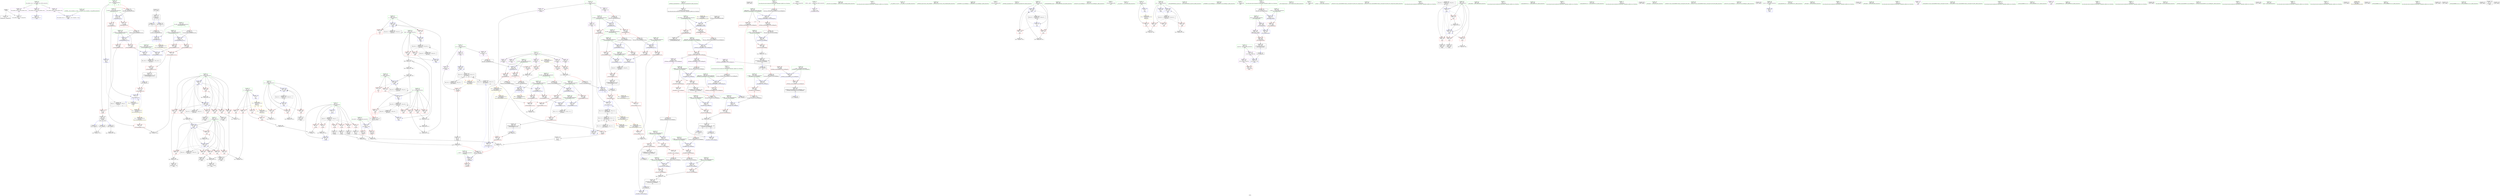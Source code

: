 digraph "SVFG" {
	label="SVFG";

	Node0x559e6ce84900 [shape=record,color=grey,label="{NodeID: 0\nNullPtr}"];
	Node0x559e6ce84900 -> Node0x559e6d036780[style=solid];
	Node0x559e6ce84900 -> Node0x559e6d045e80[style=solid];
	Node0x559e6d0763b0 [shape=record,color=yellow,style=double,label="{NodeID: 609\n6V_1 = ENCHI(MR_6V_0)\npts\{59 \}\nFun[_ZSt3maxIeERKT_S2_S2_]}"];
	Node0x559e6d0763b0 -> Node0x559e6d044db0[style=dashed];
	Node0x559e6d045c80 [shape=record,color=blue,label="{NodeID: 277\n630\<--26\nllvm.global_ctors_0\<--\nGlob }"];
	Node0x559e6d039970 [shape=record,color=red,label="{NodeID: 194\n231\<--148\n\<--i22\nmain\n}"];
	Node0x559e6d039970 -> Node0x559e6d055690[style=solid];
	Node0x559e6d036950 [shape=record,color=black,label="{NodeID: 111\n38\<--39\n\<--_ZNSt8ios_base4InitD1Ev\nCan only get source location for instruction, argument, global var or function.}"];
	Node0x559e6d034a40 [shape=record,color=green,label="{NodeID: 28\n17\<--18\nma\<--ma_field_insensitive\nGlob }"];
	Node0x559e6d034a40 -> Node0x559e6d03d390[style=solid];
	Node0x559e6d034a40 -> Node0x559e6d03d460[style=solid];
	Node0x559e6d034a40 -> Node0x559e6d03d530[style=solid];
	Node0x559e6d099830 [shape=record,color=black,label="{NodeID: 720\n346 = PHI()\n}"];
	Node0x559e6d0473d0 [shape=record,color=blue,label="{NodeID: 305\n160\<--310\nr\<--add57\nmain\n}"];
	Node0x559e6d0473d0 -> Node0x559e6d03acf0[style=dashed];
	Node0x559e6d0473d0 -> Node0x559e6d03adc0[style=dashed];
	Node0x559e6d0473d0 -> Node0x559e6d0473d0[style=dashed];
	Node0x559e6d0473d0 -> Node0x559e6d06ede0[style=dashed];
	Node0x559e6d03b030 [shape=record,color=red,label="{NodeID: 222\n255\<--254\n\<--arrayidx34\nmain\n}"];
	Node0x559e6d03b030 -> Node0x559e6d052810[style=solid];
	Node0x559e6d03cb70 [shape=record,color=black,label="{NodeID: 139\n601\<--624\n_ZSt3maxIiERKT_S2_S2__ret\<--\n_ZSt3maxIiERKT_S2_S2_\n|{<s0>28}}"];
	Node0x559e6d03cb70:s0 -> Node0x559e6d099900[style=solid,color=blue];
	Node0x559e6d037360 [shape=record,color=green,label="{NodeID: 56\n158\<--159\nl\<--l_field_insensitive\nmain\n}"];
	Node0x559e6d037360 -> Node0x559e6d03ab50[style=solid];
	Node0x559e6d037360 -> Node0x559e6d03ac20[style=solid];
	Node0x559e6d037360 -> Node0x559e6d047300[style=solid];
	Node0x559e6d09c350 [shape=record,color=black,label="{NodeID: 748\n539 = PHI(517, )\n0th arg _ZStorSt13_Ios_FmtflagsS_ }"];
	Node0x559e6d09c350 -> Node0x559e6d0489c0[style=solid];
	Node0x559e6d054490 [shape=record,color=grey,label="{NodeID: 499\n341 = Binary(340, 342, )\n}"];
	Node0x559e6d048a90 [shape=record,color=blue,label="{NodeID: 333\n543\<--540\n__b.addr\<--__b\n_ZStorSt13_Ios_FmtflagsS_\n}"];
	Node0x559e6d048a90 -> Node0x559e6d0448d0[style=dashed];
	Node0x559e6d044660 [shape=record,color=red,label="{NodeID: 250\n534\<--528\n\<--__a.addr\n_ZStanSt13_Ios_FmtflagsS_\n}"];
	Node0x559e6d044660 -> Node0x559e6d053d10[style=solid];
	Node0x559e6d03e2c0 [shape=record,color=red,label="{NodeID: 167\n232\<--11\n\<--n\nmain\n}"];
	Node0x559e6d03e2c0 -> Node0x559e6d055690[style=solid];
	Node0x559e6d038d20 [shape=record,color=green,label="{NodeID: 84\n454\<--455\n__old\<--__old_field_insensitive\n_ZNSt8ios_base4setfESt13_Ios_FmtflagsS0_\n}"];
	Node0x559e6d038d20 -> Node0x559e6d043d70[style=solid];
	Node0x559e6d038d20 -> Node0x559e6d0481a0[style=solid];
	Node0x559e6d02e160 [shape=record,color=green,label="{NodeID: 1\n7\<--1\n__dso_handle\<--dummyObj\nGlob }"];
	Node0x559e6d0764c0 [shape=record,color=yellow,style=double,label="{NodeID: 610\n17V_1 = ENCHI(MR_17V_0)\npts\{114 \}\nFun[_ZSt3maxIeERKT_S2_S2_]}"];
	Node0x559e6d0764c0 -> Node0x559e6d044e80[style=dashed];
	Node0x559e6d06a7e0 [shape=record,color=black,label="{NodeID: 527\nMR_104V_3 = PHI(MR_104V_4, MR_104V_2, )\npts\{555 \}\n}"];
	Node0x559e6d06a7e0 -> Node0x559e6d0449a0[style=dashed];
	Node0x559e6d045d80 [shape=record,color=blue,label="{NodeID: 278\n631\<--27\nllvm.global_ctors_1\<--_GLOBAL__sub_I_staniek_1_0.cpp\nGlob }"];
	Node0x559e6d039a40 [shape=record,color=red,label="{NodeID: 195\n235\<--148\n\<--i22\nmain\n}"];
	Node0x559e6d039a40 -> Node0x559e6d054190[style=solid];
	Node0x559e6d036a50 [shape=record,color=black,label="{NodeID: 112\n74\<--73\nidxprom\<--\n_Z3sole\n}"];
	Node0x559e6d034b40 [shape=record,color=green,label="{NodeID: 29\n25\<--29\nllvm.global_ctors\<--llvm.global_ctors_field_insensitive\nGlob }"];
	Node0x559e6d034b40 -> Node0x559e6d03d7a0[style=solid];
	Node0x559e6d034b40 -> Node0x559e6d03d8a0[style=solid];
	Node0x559e6d034b40 -> Node0x559e6d03d9a0[style=solid];
	Node0x559e6d099900 [shape=record,color=black,label="{NodeID: 721\n421 = PHI(601, )\n}"];
	Node0x559e6d099900 -> Node0x559e6d043960[style=solid];
	Node0x559e6d0731d0 [shape=record,color=yellow,style=double,label="{NodeID: 555\n10V_1 = ENCHI(MR_10V_0)\npts\{160000 \}\nFun[_ZSt3minIiERKT_S2_S2_]}"];
	Node0x559e6d0731d0 -> Node0x559e6d045430[style=dashed];
	Node0x559e6d0474a0 [shape=record,color=blue,label="{NodeID: 306\n154\<--318\nhigh\<--\nmain\n}"];
	Node0x559e6d0474a0 -> Node0x559e6d0693e0[style=dashed];
	Node0x559e6d03b100 [shape=record,color=red,label="{NodeID: 223\n268\<--267\n\<--arrayidx40\nmain\n}"];
	Node0x559e6d03b100 -> Node0x559e6d053110[style=solid];
	Node0x559e6d03cc40 [shape=record,color=purple,label="{NodeID: 140\n36\<--4\n\<--_ZStL8__ioinit\n__cxx_global_var_init\n}"];
	Node0x559e6d037430 [shape=record,color=green,label="{NodeID: 57\n160\<--161\nr\<--r_field_insensitive\nmain\n}"];
	Node0x559e6d037430 -> Node0x559e6d03acf0[style=solid];
	Node0x559e6d037430 -> Node0x559e6d03adc0[style=solid];
	Node0x559e6d037430 -> Node0x559e6d0473d0[style=solid];
	Node0x559e6d09c460 [shape=record,color=black,label="{NodeID: 749\n540 = PHI(518, )\n1st arg _ZStorSt13_Ios_FmtflagsS_ }"];
	Node0x559e6d09c460 -> Node0x559e6d048a90[style=solid];
	Node0x559e6d054610 [shape=record,color=grey,label="{NodeID: 500\n226 = Binary(225, 66, )\n}"];
	Node0x559e6d054610 -> Node0x559e6d046c80[style=solid];
	Node0x559e6d048b60 [shape=record,color=blue,label="{NodeID: 334\n556\<--552\n__a.addr\<--__a\n_ZSt3maxIeERKT_S2_S2_\n}"];
	Node0x559e6d048b60 -> Node0x559e6d044a70[style=dashed];
	Node0x559e6d048b60 -> Node0x559e6d044b40[style=dashed];
	Node0x559e6d044730 [shape=record,color=red,label="{NodeID: 251\n535\<--530\n\<--__b.addr\n_ZStanSt13_Ios_FmtflagsS_\n}"];
	Node0x559e6d044730 -> Node0x559e6d053d10[style=solid];
	Node0x559e6d03e390 [shape=record,color=red,label="{NodeID: 168\n240\<--11\n\<--n\nmain\n}"];
	Node0x559e6d03e390 -> Node0x559e6d055510[style=solid];
	Node0x559e6d038df0 [shape=record,color=green,label="{NodeID: 85\n465\<--466\n_ZStcoSt13_Ios_Fmtflags\<--_ZStcoSt13_Ios_Fmtflags_field_insensitive\n}"];
	Node0x559e6d032c80 [shape=record,color=green,label="{NodeID: 2\n9\<--1\n\<--dummyObj\nCan only get source location for instruction, argument, global var or function.}"];
	Node0x559e6d045e80 [shape=record,color=blue, style = dotted,label="{NodeID: 279\n632\<--3\nllvm.global_ctors_2\<--dummyVal\nGlob }"];
	Node0x559e6d039b10 [shape=record,color=red,label="{NodeID: 196\n244\<--148\n\<--i22\nmain\n}"];
	Node0x559e6d039b10 -> Node0x559e6d054010[style=solid];
	Node0x559e6d036b20 [shape=record,color=black,label="{NodeID: 113\n77\<--76\nconv\<--\n_Z3sole\n}"];
	Node0x559e6d036b20 -> Node0x559e6d053290[style=solid];
	Node0x559e6d034c40 [shape=record,color=green,label="{NodeID: 30\n30\<--31\n__cxx_global_var_init\<--__cxx_global_var_init_field_insensitive\n}"];
	Node0x559e6d099aa0 [shape=record,color=black,label="{NodeID: 722\n464 = PHI(498, )\n|{<s0>30}}"];
	Node0x559e6d099aa0:s0 -> Node0x559e6d09bf00[style=solid,color=red];
	Node0x559e6d0732b0 [shape=record,color=yellow,style=double,label="{NodeID: 556\n60V_1 = ENCHI(MR_60V_0)\npts\{400 \}\nFun[_ZSt3minIiERKT_S2_S2_]}"];
	Node0x559e6d0732b0 -> Node0x559e6d045360[style=dashed];
	Node0x559e6d047570 [shape=record,color=blue,label="{NodeID: 307\n152\<--321\nlow\<--\nmain\n}"];
	Node0x559e6d047570 -> Node0x559e6d068ee0[style=dashed];
	Node0x559e6d03b1d0 [shape=record,color=red,label="{NodeID: 224\n272\<--271\n\<--arrayidx42\nmain\n}"];
	Node0x559e6d03b1d0 -> Node0x559e6d053110[style=solid];
	Node0x559e6d03cd10 [shape=record,color=purple,label="{NodeID: 141\n222\<--13\narrayidx17\<--a\nmain\n}"];
	Node0x559e6d037500 [shape=record,color=green,label="{NodeID: 58\n165\<--166\n_ZNSt8ios_base15sync_with_stdioEb\<--_ZNSt8ios_base15sync_with_stdioEb_field_insensitive\n}"];
	Node0x559e6d09c570 [shape=record,color=black,label="{NodeID: 750\n499 = PHI(463, )\n0th arg _ZStcoSt13_Ios_Fmtflags }"];
	Node0x559e6d09c570 -> Node0x559e6d0484e0[style=solid];
	Node0x559e6d054790 [shape=record,color=grey,label="{NodeID: 501\n307 = Binary(305, 306, )\n}"];
	Node0x559e6d054790 -> Node0x559e6d054910[style=solid];
	Node0x559e6d048c30 [shape=record,color=blue,label="{NodeID: 335\n558\<--553\n__b.addr\<--__b\n_ZSt3maxIeERKT_S2_S2_\n}"];
	Node0x559e6d048c30 -> Node0x559e6d044c10[style=dashed];
	Node0x559e6d048c30 -> Node0x559e6d044ce0[style=dashed];
	Node0x559e6d044800 [shape=record,color=red,label="{NodeID: 252\n547\<--541\n\<--__a.addr\n_ZStorSt13_Ios_FmtflagsS_\n}"];
	Node0x559e6d044800 -> Node0x559e6d053b90[style=solid];
	Node0x559e6d03e460 [shape=record,color=red,label="{NodeID: 169\n78\<--56\n\<--rytm.addr\n_Z3sole\n}"];
	Node0x559e6d03e460 -> Node0x559e6d053710[style=solid];
	Node0x559e6d038ef0 [shape=record,color=green,label="{NodeID: 86\n469\<--470\n_ZStaNRSt13_Ios_FmtflagsS_\<--_ZStaNRSt13_Ios_FmtflagsS__field_insensitive\n}"];
	Node0x559e6d032d10 [shape=record,color=green,label="{NodeID: 3\n19\<--1\n_ZSt4cout\<--dummyObj\nGlob }"];
	Node0x559e6d06b1e0 [shape=record,color=black,label="{NodeID: 529\nMR_111V_3 = PHI(MR_111V_4, MR_111V_2, )\npts\{580 \}\n}"];
	Node0x559e6d06b1e0 -> Node0x559e6d044f50[style=dashed];
	Node0x559e6d045f80 [shape=record,color=blue,label="{NodeID: 280\n56\<--55\nrytm.addr\<--rytm\n_Z3sole\n}"];
	Node0x559e6d045f80 -> Node0x559e6d03e460[style=dashed];
	Node0x559e6d045f80 -> Node0x559e6d03e530[style=dashed];
	Node0x559e6d039be0 [shape=record,color=red,label="{NodeID: 197\n252\<--148\n\<--i22\nmain\n}"];
	Node0x559e6d039be0 -> Node0x559e6d03c010[style=solid];
	Node0x559e6d036bf0 [shape=record,color=black,label="{NodeID: 114\n80\<--79\nconv1\<--\n_Z3sole\n}"];
	Node0x559e6d036bf0 -> Node0x559e6d053710[style=solid];
	Node0x559e6d034d40 [shape=record,color=green,label="{NodeID: 31\n34\<--35\n_ZNSt8ios_base4InitC1Ev\<--_ZNSt8ios_base4InitC1Ev_field_insensitive\n}"];
	Node0x559e6d099be0 [shape=record,color=black,label="{NodeID: 723\n468 = PHI(482, )\n}"];
	Node0x559e6d047640 [shape=record,color=blue,label="{NodeID: 308\n156\<--326\n_\<--inc62\nmain\n}"];
	Node0x559e6d047640 -> Node0x559e6d03a9b0[style=dashed];
	Node0x559e6d047640 -> Node0x559e6d03aa80[style=dashed];
	Node0x559e6d047640 -> Node0x559e6d047640[style=dashed];
	Node0x559e6d047640 -> Node0x559e6d06e3e0[style=dashed];
	Node0x559e6d03b2a0 [shape=record,color=red,label="{NodeID: 225\n370\<--367\n\<--__base.addr\n_ZSt5fixedRSt8ios_base\n|{<s0>26}}"];
	Node0x559e6d03b2a0:s0 -> Node0x559e6d09ba90[style=solid,color=red];
	Node0x559e6d03cde0 [shape=record,color=purple,label="{NodeID: 142\n250\<--13\narrayidx32\<--a\nmain\n}"];
	Node0x559e6d03cde0 -> Node0x559e6d03af60[style=solid];
	Node0x559e6d037600 [shape=record,color=green,label="{NodeID: 59\n168\<--169\n_ZSt5fixedRSt8ios_base\<--_ZSt5fixedRSt8ios_base_field_insensitive\n}"];
	Node0x559e6d09c680 [shape=record,color=black,label="{NodeID: 751\n395 = PHI(247, )\n0th arg _Z4miniIiEvRT_S0_ }"];
	Node0x559e6d09c680 -> Node0x559e6d047a50[style=solid];
	Node0x559e6d054910 [shape=record,color=grey,label="{NodeID: 502\n308 = Binary(309, 307, )\n}"];
	Node0x559e6d054910 -> Node0x559e6d054a90[style=solid];
	Node0x559e6d048d00 [shape=record,color=blue,label="{NodeID: 336\n554\<--568\nretval\<--\n_ZSt3maxIeERKT_S2_S2_\n}"];
	Node0x559e6d048d00 -> Node0x559e6d06a7e0[style=dashed];
	Node0x559e6d0448d0 [shape=record,color=red,label="{NodeID: 253\n548\<--543\n\<--__b.addr\n_ZStorSt13_Ios_FmtflagsS_\n}"];
	Node0x559e6d0448d0 -> Node0x559e6d053b90[style=solid];
	Node0x559e6d03e530 [shape=record,color=red,label="{NodeID: 170\n94\<--56\n\<--rytm.addr\n_Z3sole\n}"];
	Node0x559e6d03e530 -> Node0x559e6d053890[style=solid];
	Node0x559e6d038ff0 [shape=record,color=green,label="{NodeID: 87\n474\<--475\n_ZStanSt13_Ios_FmtflagsS_\<--_ZStanSt13_Ios_FmtflagsS__field_insensitive\n}"];
	Node0x559e6d032da0 [shape=record,color=green,label="{NodeID: 4\n20\<--1\n_ZSt3cin\<--dummyObj\nGlob }"];
	Node0x559e6d06b6e0 [shape=record,color=black,label="{NodeID: 530\nMR_6V_3 = PHI(MR_6V_5, MR_6V_2, )\npts\{59 \}\n|{|<s1>4}}"];
	Node0x559e6d06b6e0 -> Node0x559e6d03e600[style=dashed];
	Node0x559e6d06b6e0:s1 -> Node0x559e6d075b70[style=dashed,color=red];
	Node0x559e6d046050 [shape=record,color=blue,label="{NodeID: 281\n58\<--64\nres\<--\n_Z3sole\n}"];
	Node0x559e6d046050 -> Node0x559e6d06b6e0[style=dashed];
	Node0x559e6d039cb0 [shape=record,color=red,label="{NodeID: 198\n261\<--148\n\<--i22\nmain\n}"];
	Node0x559e6d039cb0 -> Node0x559e6d052e10[style=solid];
	Node0x559e6d03b7f0 [shape=record,color=black,label="{NodeID: 115\n90\<--89\nidxprom3\<--\n_Z3sole\n}"];
	Node0x559e6d034e40 [shape=record,color=green,label="{NodeID: 32\n40\<--41\n__cxa_atexit\<--__cxa_atexit_field_insensitive\n}"];
	Node0x559e6d099cf0 [shape=record,color=black,label="{NodeID: 724\n371 = PHI(444, )\n}"];
	Node0x559e6d047710 [shape=record,color=blue,label="{NodeID: 309\n142\<--353\ncas\<--inc71\nmain\n}"];
	Node0x559e6d047710 -> Node0x559e6d06c0e0[style=dashed];
	Node0x559e6d03b370 [shape=record,color=red,label="{NodeID: 226\n376\<--367\n\<--__base.addr\n_ZSt5fixedRSt8ios_base\n}"];
	Node0x559e6d03b370 -> Node0x559e6d03c350[style=solid];
	Node0x559e6d03ceb0 [shape=record,color=purple,label="{NodeID: 143\n254\<--13\narrayidx34\<--a\nmain\n}"];
	Node0x559e6d03ceb0 -> Node0x559e6d03b030[style=solid];
	Node0x559e6d037700 [shape=record,color=green,label="{NodeID: 60\n170\<--171\n_ZNSolsEPFRSt8ios_baseS0_E\<--_ZNSolsEPFRSt8ios_baseS0_E_field_insensitive\n}"];
	Node0x559e6d09c7c0 [shape=record,color=black,label="{NodeID: 752\n396 = PHI(256, )\n1st arg _Z4miniIiEvRT_S0_ }"];
	Node0x559e6d09c7c0 -> Node0x559e6d047b20[style=solid];
	Node0x559e6d054a90 [shape=record,color=grey,label="{NodeID: 503\n310 = Binary(304, 308, )\n}"];
	Node0x559e6d054a90 -> Node0x559e6d0473d0[style=solid];
	Node0x559e6d048dd0 [shape=record,color=blue,label="{NodeID: 337\n554\<--571\nretval\<--\n_ZSt3maxIeERKT_S2_S2_\n}"];
	Node0x559e6d048dd0 -> Node0x559e6d06a7e0[style=dashed];
	Node0x559e6d0449a0 [shape=record,color=red,label="{NodeID: 254\n574\<--554\n\<--retval\n_ZSt3maxIeERKT_S2_S2_\n}"];
	Node0x559e6d0449a0 -> Node0x559e6d03c9d0[style=solid];
	Node0x559e6d03e600 [shape=record,color=red,label="{NodeID: 171\n106\<--58\n\<--res\n_Z3sole\n}"];
	Node0x559e6d03e600 -> Node0x559e6d03ba60[style=solid];
	Node0x559e6d0390f0 [shape=record,color=green,label="{NodeID: 88\n478\<--479\n_ZStoRRSt13_Ios_FmtflagsS_\<--_ZStoRRSt13_Ios_FmtflagsS__field_insensitive\n}"];
	Node0x559e6d032e30 [shape=record,color=green,label="{NodeID: 5\n21\<--1\n.str\<--dummyObj\nGlob }"];
	Node0x559e6d07c350 [shape=record,color=yellow,style=double,label="{NodeID: 697\n6V_4 = CSCHI(MR_6V_3)\npts\{59 \}\nCS[]|{<s0>6}}"];
	Node0x559e6d07c350:s0 -> Node0x559e6d075b70[style=dashed,color=red];
	Node0x559e6d06bbe0 [shape=record,color=black,label="{NodeID: 531\nMR_8V_3 = PHI(MR_8V_4, MR_8V_2, )\npts\{61 \}\n}"];
	Node0x559e6d06bbe0 -> Node0x559e6d03e6d0[style=dashed];
	Node0x559e6d06bbe0 -> Node0x559e6d03e7a0[style=dashed];
	Node0x559e6d06bbe0 -> Node0x559e6d03e870[style=dashed];
	Node0x559e6d06bbe0 -> Node0x559e6d03e940[style=dashed];
	Node0x559e6d06bbe0 -> Node0x559e6d03ea10[style=dashed];
	Node0x559e6d06bbe0 -> Node0x559e6d03eae0[style=dashed];
	Node0x559e6d06bbe0 -> Node0x559e6d0461f0[style=dashed];
	Node0x559e6d046120 [shape=record,color=blue,label="{NodeID: 282\n60\<--66\ni\<--\n_Z3sole\n}"];
	Node0x559e6d046120 -> Node0x559e6d06bbe0[style=dashed];
	Node0x559e6d039d80 [shape=record,color=red,label="{NodeID: 199\n269\<--148\n\<--i22\nmain\n}"];
	Node0x559e6d039d80 -> Node0x559e6d03c280[style=solid];
	Node0x559e6d03b8c0 [shape=record,color=black,label="{NodeID: 116\n93\<--92\nconv5\<--\n_Z3sole\n}"];
	Node0x559e6d03b8c0 -> Node0x559e6d052990[style=solid];
	Node0x559e6d034f40 [shape=record,color=green,label="{NodeID: 33\n39\<--45\n_ZNSt8ios_base4InitD1Ev\<--_ZNSt8ios_base4InitD1Ev_field_insensitive\n}"];
	Node0x559e6d034f40 -> Node0x559e6d036950[style=solid];
	Node0x559e6d09a490 [shape=record,color=black,label="{NodeID: 725\n404 = PHI(576, )\n}"];
	Node0x559e6d09a490 -> Node0x559e6d043730[style=solid];
	Node0x559e6d0477e0 [shape=record,color=blue,label="{NodeID: 310\n367\<--366\n__base.addr\<--__base\n_ZSt5fixedRSt8ios_base\n}"];
	Node0x559e6d0477e0 -> Node0x559e6d03b2a0[style=dashed];
	Node0x559e6d0477e0 -> Node0x559e6d03b370[style=dashed];
	Node0x559e6d03b440 [shape=record,color=red,label="{NodeID: 227\n386\<--382\n\<--__n.addr\n_ZSt12setprecisioni\n}"];
	Node0x559e6d03b440 -> Node0x559e6d047980[style=solid];
	Node0x559e6d03cf80 [shape=record,color=purple,label="{NodeID: 144\n267\<--13\narrayidx40\<--a\nmain\n}"];
	Node0x559e6d03cf80 -> Node0x559e6d03b100[style=solid];
	Node0x559e6d037800 [shape=record,color=green,label="{NodeID: 61\n174\<--175\n_ZSt12setprecisioni\<--_ZSt12setprecisioni_field_insensitive\n}"];
	Node0x559e6d09c900 [shape=record,color=black,label="{NodeID: 753\n109 = PHI(58, 58, )\n0th arg _Z4maxiIeEvRT_S0_ }"];
	Node0x559e6d09c900 -> Node0x559e6d0462c0[style=solid];
	Node0x559e6d054c10 [shape=record,color=grey,label="{NodeID: 504\n190 = cmp(188, 189, )\n}"];
	Node0x559e6d048ea0 [shape=record,color=blue,label="{NodeID: 338\n581\<--577\n__a.addr\<--__a\n_ZSt3minIiERKT_S2_S2_\n}"];
	Node0x559e6d048ea0 -> Node0x559e6d045020[style=dashed];
	Node0x559e6d048ea0 -> Node0x559e6d0450f0[style=dashed];
	Node0x559e6d044a70 [shape=record,color=red,label="{NodeID: 255\n562\<--556\n\<--__a.addr\n_ZSt3maxIeERKT_S2_S2_\n}"];
	Node0x559e6d044a70 -> Node0x559e6d044db0[style=solid];
	Node0x559e6d03e6d0 [shape=record,color=red,label="{NodeID: 172\n68\<--60\n\<--i\n_Z3sole\n}"];
	Node0x559e6d03e6d0 -> Node0x559e6d055990[style=solid];
	Node0x559e6d0391f0 [shape=record,color=green,label="{NodeID: 89\n485\<--486\n__a.addr\<--__a.addr_field_insensitive\n_ZStaNRSt13_Ios_FmtflagsS_\n}"];
	Node0x559e6d0391f0 -> Node0x559e6d043f10[style=solid];
	Node0x559e6d0391f0 -> Node0x559e6d043fe0[style=solid];
	Node0x559e6d0391f0 -> Node0x559e6d048270[style=solid];
	Node0x559e6d033670 [shape=record,color=green,label="{NodeID: 6\n23\<--1\n.str.1\<--dummyObj\nGlob }"];
	Node0x559e6d06c0e0 [shape=record,color=black,label="{NodeID: 532\nMR_26V_3 = PHI(MR_26V_4, MR_26V_2, )\npts\{143 \}\n}"];
	Node0x559e6d06c0e0 -> Node0x559e6d03f090[style=dashed];
	Node0x559e6d06c0e0 -> Node0x559e6d03f160[style=dashed];
	Node0x559e6d06c0e0 -> Node0x559e6d03f230[style=dashed];
	Node0x559e6d06c0e0 -> Node0x559e6d047710[style=dashed];
	Node0x559e6d0461f0 [shape=record,color=blue,label="{NodeID: 283\n60\<--103\ni\<--inc\n_Z3sole\n}"];
	Node0x559e6d0461f0 -> Node0x559e6d06bbe0[style=dashed];
	Node0x559e6d039e50 [shape=record,color=red,label="{NodeID: 200\n283\<--148\n\<--i22\nmain\n}"];
	Node0x559e6d039e50 -> Node0x559e6d052c90[style=solid];
	Node0x559e6d03b990 [shape=record,color=black,label="{NodeID: 117\n96\<--95\nconv6\<--\n_Z3sole\n}"];
	Node0x559e6d03b990 -> Node0x559e6d053890[style=solid];
	Node0x559e6d035040 [shape=record,color=green,label="{NodeID: 34\n52\<--53\n_Z3sole\<--_Z3sole_field_insensitive\n}"];
	Node0x559e6d09a6c0 [shape=record,color=black,label="{NodeID: 726\n473 = PHI(525, )\n|{<s0>32}}"];
	Node0x559e6d09a6c0:s0 -> Node0x559e6d09b200[style=solid,color=red];
	Node0x559e6d073660 [shape=record,color=yellow,style=double,label="{NodeID: 560\n65V_1 = ENCHI(MR_65V_0)\npts\{417 \}\nFun[_ZSt3maxIiERKT_S2_S2_]}"];
	Node0x559e6d073660 -> Node0x559e6d0459e0[style=dashed];
	Node0x559e6d052390 [shape=record,color=grey,label="{NodeID: 477\n504 = Binary(503, 505, )\n}"];
	Node0x559e6d052390 -> Node0x559e6d03c690[style=solid];
	Node0x559e6d0478b0 [shape=record,color=blue,label="{NodeID: 311\n382\<--379\n__n.addr\<--__n\n_ZSt12setprecisioni\n}"];
	Node0x559e6d0478b0 -> Node0x559e6d03b440[style=dashed];
	Node0x559e6d03b510 [shape=record,color=red,label="{NodeID: 228\n389\<--388\n\<--coerce.dive\n_ZSt12setprecisioni\n}"];
	Node0x559e6d03b510 -> Node0x559e6d03c420[style=solid];
	Node0x559e6d03d050 [shape=record,color=purple,label="{NodeID: 145\n271\<--13\narrayidx42\<--a\nmain\n}"];
	Node0x559e6d03d050 -> Node0x559e6d03b1d0[style=solid];
	Node0x559e6d037900 [shape=record,color=green,label="{NodeID: 62\n181\<--182\n_ZStlsIcSt11char_traitsIcEERSt13basic_ostreamIT_T0_ES6_St13_Setprecision\<--_ZStlsIcSt11char_traitsIcEERSt13basic_ostreamIT_T0_ES6_St13_Setprecision_field_insensitive\n}"];
	Node0x559e6d09cb10 [shape=record,color=black,label="{NodeID: 754\n110 = PHI(83, 99, )\n1st arg _Z4maxiIeEvRT_S0_ }"];
	Node0x559e6d09cb10 -> Node0x559e6d046390[style=solid];
	Node0x559e6d054d90 [shape=record,color=grey,label="{NodeID: 505\n293 = cmp(292, 294, )\n}"];
	Node0x559e6d048f70 [shape=record,color=blue,label="{NodeID: 339\n583\<--578\n__b.addr\<--__b\n_ZSt3minIiERKT_S2_S2_\n}"];
	Node0x559e6d048f70 -> Node0x559e6d0451c0[style=dashed];
	Node0x559e6d048f70 -> Node0x559e6d045290[style=dashed];
	Node0x559e6d044b40 [shape=record,color=red,label="{NodeID: 256\n571\<--556\n\<--__a.addr\n_ZSt3maxIeERKT_S2_S2_\n}"];
	Node0x559e6d044b40 -> Node0x559e6d048dd0[style=solid];
	Node0x559e6d03e7a0 [shape=record,color=red,label="{NodeID: 173\n73\<--60\n\<--i\n_Z3sole\n}"];
	Node0x559e6d03e7a0 -> Node0x559e6d036a50[style=solid];
	Node0x559e6d0392c0 [shape=record,color=green,label="{NodeID: 90\n487\<--488\n__b.addr\<--__b.addr_field_insensitive\n_ZStaNRSt13_Ios_FmtflagsS_\n}"];
	Node0x559e6d0392c0 -> Node0x559e6d0440b0[style=solid];
	Node0x559e6d0392c0 -> Node0x559e6d048340[style=solid];
	Node0x559e6d033700 [shape=record,color=green,label="{NodeID: 7\n26\<--1\n\<--dummyObj\nCan only get source location for instruction, argument, global var or function.}"];
	Node0x559e6d06c5e0 [shape=record,color=black,label="{NodeID: 533\nMR_28V_2 = PHI(MR_28V_4, MR_28V_1, )\npts\{145 \}\n}"];
	Node0x559e6d06c5e0 -> Node0x559e6d046870[style=dashed];
	Node0x559e6d0462c0 [shape=record,color=blue,label="{NodeID: 284\n111\<--109\na4.addr\<--a4\n_Z4maxiIeEvRT_S0_\n}"];
	Node0x559e6d0462c0 -> Node0x559e6d03ed50[style=dashed];
	Node0x559e6d0462c0 -> Node0x559e6d03ee20[style=dashed];
	Node0x559e6d039f20 [shape=record,color=red,label="{NodeID: 201\n239\<--150\n\<--j\nmain\n}"];
	Node0x559e6d039f20 -> Node0x559e6d055510[style=solid];
	Node0x559e6d03ba60 [shape=record,color=black,label="{NodeID: 118\n54\<--106\n_Z3sole_ret\<--\n_Z3sole\n|{<s0>18|<s1>19|<s2>23}}"];
	Node0x559e6d03ba60:s0 -> Node0x559e6d099040[style=solid,color=blue];
	Node0x559e6d03ba60:s1 -> Node0x559e6d0991e0[style=solid,color=blue];
	Node0x559e6d03ba60:s2 -> Node0x559e6d099590[style=solid,color=blue];
	Node0x559e6d035140 [shape=record,color=green,label="{NodeID: 35\n56\<--57\nrytm.addr\<--rytm.addr_field_insensitive\n_Z3sole\n}"];
	Node0x559e6d035140 -> Node0x559e6d03e460[style=solid];
	Node0x559e6d035140 -> Node0x559e6d03e530[style=solid];
	Node0x559e6d035140 -> Node0x559e6d045f80[style=solid];
	Node0x559e6d09a800 [shape=record,color=black,label="{NodeID: 727\n477 = PHI(507, )\n}"];
	Node0x559e6d052510 [shape=record,color=grey,label="{NodeID: 478\n299 = Binary(297, 298, )\n}"];
	Node0x559e6d052510 -> Node0x559e6d053590[style=solid];
	Node0x559e6d047980 [shape=record,color=blue,label="{NodeID: 312\n385\<--386\n_M_n\<--\n_ZSt12setprecisioni\n}"];
	Node0x559e6d047980 -> Node0x559e6d03b510[style=dashed];
	Node0x559e6d03b5e0 [shape=record,color=red,label="{NodeID: 229\n403\<--397\n\<--a4.addr\n_Z4miniIiEvRT_S0_\n|{<s0>27}}"];
	Node0x559e6d03b5e0:s0 -> Node0x559e6d09ae40[style=solid,color=red];
	Node0x559e6d03d120 [shape=record,color=purple,label="{NodeID: 146\n91\<--15\narrayidx4\<--mi\n_Z3sole\n}"];
	Node0x559e6d03d120 -> Node0x559e6d03ec80[style=solid];
	Node0x559e6d037a00 [shape=record,color=green,label="{NodeID: 63\n184\<--185\n_ZNSirsERi\<--_ZNSirsERi_field_insensitive\n}"];
	Node0x559e6d09cc90 [shape=record,color=black,label="{NodeID: 755\n55 = PHI(312, 314, 339, )\n0th arg _Z3sole }"];
	Node0x559e6d09cc90 -> Node0x559e6d045f80[style=solid];
	Node0x559e6d054f10 [shape=record,color=grey,label="{NodeID: 506\n195 = cmp(194, 196, )\n}"];
	Node0x559e6d049040 [shape=record,color=blue,label="{NodeID: 340\n579\<--593\nretval\<--\n_ZSt3minIiERKT_S2_S2_\n}"];
	Node0x559e6d049040 -> Node0x559e6d06b1e0[style=dashed];
	Node0x559e6d044c10 [shape=record,color=red,label="{NodeID: 257\n564\<--558\n\<--__b.addr\n_ZSt3maxIeERKT_S2_S2_\n}"];
	Node0x559e6d044c10 -> Node0x559e6d044e80[style=solid];
	Node0x559e6d03e870 [shape=record,color=red,label="{NodeID: 174\n79\<--60\n\<--i\n_Z3sole\n}"];
	Node0x559e6d03e870 -> Node0x559e6d036bf0[style=solid];
	Node0x559e6d039390 [shape=record,color=green,label="{NodeID: 91\n500\<--501\n__a.addr\<--__a.addr_field_insensitive\n_ZStcoSt13_Ios_Fmtflags\n}"];
	Node0x559e6d039390 -> Node0x559e6d044250[style=solid];
	Node0x559e6d039390 -> Node0x559e6d0484e0[style=solid];
	Node0x559e6d033790 [shape=record,color=green,label="{NodeID: 8\n64\<--1\n\<--dummyObj\nCan only get source location for instruction, argument, global var or function.}"];
	Node0x559e6d06cae0 [shape=record,color=black,label="{NodeID: 534\nMR_30V_2 = PHI(MR_30V_4, MR_30V_1, )\npts\{147 \}\n}"];
	Node0x559e6d06cae0 -> Node0x559e6d046bb0[style=dashed];
	Node0x559e6d046390 [shape=record,color=blue,label="{NodeID: 285\n113\<--110\nb4.addr\<--b4\n_Z4maxiIeEvRT_S0_\n|{|<s1>7}}"];
	Node0x559e6d046390 -> Node0x559e6d03eef0[style=dashed];
	Node0x559e6d046390:s1 -> Node0x559e6d0764c0[style=dashed,color=red];
	Node0x559e6d039ff0 [shape=record,color=red,label="{NodeID: 202\n243\<--150\n\<--j\nmain\n}"];
	Node0x559e6d039ff0 -> Node0x559e6d054010[style=solid];
	Node0x559e6d03bb30 [shape=record,color=black,label="{NodeID: 119\n125\<--131\n_ZSt3abse_ret\<--\n_ZSt3abse\n|{<s0>3|<s1>5}}"];
	Node0x559e6d03bb30:s0 -> Node0x559e6d0955b0[style=solid,color=blue];
	Node0x559e6d03bb30:s1 -> Node0x559e6d098790[style=solid,color=blue];
	Node0x559e6d035210 [shape=record,color=green,label="{NodeID: 36\n58\<--59\nres\<--res_field_insensitive\n_Z3sole\n|{|<s2>4|<s3>6}}"];
	Node0x559e6d035210 -> Node0x559e6d03e600[style=solid];
	Node0x559e6d035210 -> Node0x559e6d046050[style=solid];
	Node0x559e6d035210:s2 -> Node0x559e6d09c900[style=solid,color=red];
	Node0x559e6d035210:s3 -> Node0x559e6d09c900[style=solid,color=red];
	Node0x559e6d09a910 [shape=record,color=black,label="{NodeID: 728\n494 = PHI(525, )\n}"];
	Node0x559e6d09a910 -> Node0x559e6d048410[style=solid];
	Node0x559e6d052690 [shape=record,color=grey,label="{NodeID: 479\n210 = Binary(209, 66, )\n}"];
	Node0x559e6d052690 -> Node0x559e6d046ae0[style=solid];
	Node0x559e6d047a50 [shape=record,color=blue,label="{NodeID: 313\n397\<--395\na4.addr\<--a4\n_Z4miniIiEvRT_S0_\n}"];
	Node0x559e6d047a50 -> Node0x559e6d03b5e0[style=dashed];
	Node0x559e6d047a50 -> Node0x559e6d03b6b0[style=dashed];
	Node0x559e6d03b6b0 [shape=record,color=red,label="{NodeID: 230\n408\<--397\n\<--a4.addr\n_Z4miniIiEvRT_S0_\n}"];
	Node0x559e6d03b6b0 -> Node0x559e6d047bf0[style=solid];
	Node0x559e6d03d1f0 [shape=record,color=purple,label="{NodeID: 147\n200\<--15\narrayidx\<--mi\nmain\n}"];
	Node0x559e6d03d1f0 -> Node0x559e6d046940[style=solid];
	Node0x559e6d037b00 [shape=record,color=green,label="{NodeID: 64\n258\<--259\n_Z4miniIiEvRT_S0_\<--_Z4miniIiEvRT_S0__field_insensitive\n}"];
	Node0x559e6d09cee0 [shape=record,color=black,label="{NodeID: 756\n552 = PHI(117, )\n0th arg _ZSt3maxIeERKT_S2_S2_ }"];
	Node0x559e6d09cee0 -> Node0x559e6d048b60[style=solid];
	Node0x559e6d055090 [shape=record,color=grey,label="{NodeID: 507\n218 = cmp(216, 217, )\n}"];
	Node0x559e6d049110 [shape=record,color=blue,label="{NodeID: 341\n579\<--596\nretval\<--\n_ZSt3minIiERKT_S2_S2_\n}"];
	Node0x559e6d049110 -> Node0x559e6d06b1e0[style=dashed];
	Node0x559e6d044ce0 [shape=record,color=red,label="{NodeID: 258\n568\<--558\n\<--__b.addr\n_ZSt3maxIeERKT_S2_S2_\n}"];
	Node0x559e6d044ce0 -> Node0x559e6d048d00[style=solid];
	Node0x559e6d03e940 [shape=record,color=red,label="{NodeID: 175\n89\<--60\n\<--i\n_Z3sole\n}"];
	Node0x559e6d03e940 -> Node0x559e6d03b7f0[style=solid];
	Node0x559e6d039460 [shape=record,color=green,label="{NodeID: 92\n510\<--511\n__a.addr\<--__a.addr_field_insensitive\n_ZStoRRSt13_Ios_FmtflagsS_\n}"];
	Node0x559e6d039460 -> Node0x559e6d044320[style=solid];
	Node0x559e6d039460 -> Node0x559e6d0443f0[style=solid];
	Node0x559e6d039460 -> Node0x559e6d0485b0[style=solid];
	Node0x559e6d033820 [shape=record,color=green,label="{NodeID: 9\n66\<--1\n\<--dummyObj\nCan only get source location for instruction, argument, global var or function.}"];
	Node0x559e6d0955b0 [shape=record,color=black,label="{NodeID: 701\n83 = PHI(125, )\n|{<s0>4}}"];
	Node0x559e6d0955b0:s0 -> Node0x559e6d09cb10[style=solid,color=red];
	Node0x559e6d06cfe0 [shape=record,color=black,label="{NodeID: 535\nMR_32V_2 = PHI(MR_32V_4, MR_32V_1, )\npts\{149 \}\n}"];
	Node0x559e6d06cfe0 -> Node0x559e6d046d50[style=dashed];
	Node0x559e6d046460 [shape=record,color=blue,label="{NodeID: 286\n122\<--121\n\<--\n_Z4maxiIeEvRT_S0_\n|{<s0>4|<s1>6}}"];
	Node0x559e6d046460:s0 -> Node0x559e6d07c350[style=dashed,color=blue];
	Node0x559e6d046460:s1 -> Node0x559e6d06b6e0[style=dashed,color=blue];
	Node0x559e6d03a0c0 [shape=record,color=red,label="{NodeID: 203\n248\<--150\n\<--j\nmain\n}"];
	Node0x559e6d03a0c0 -> Node0x559e6d03bf40[style=solid];
	Node0x559e6d03bc00 [shape=record,color=black,label="{NodeID: 120\n199\<--198\nidxprom\<--\nmain\n}"];
	Node0x559e6d0352e0 [shape=record,color=green,label="{NodeID: 37\n60\<--61\ni\<--i_field_insensitive\n_Z3sole\n}"];
	Node0x559e6d0352e0 -> Node0x559e6d03e6d0[style=solid];
	Node0x559e6d0352e0 -> Node0x559e6d03e7a0[style=solid];
	Node0x559e6d0352e0 -> Node0x559e6d03e870[style=solid];
	Node0x559e6d0352e0 -> Node0x559e6d03e940[style=solid];
	Node0x559e6d0352e0 -> Node0x559e6d03ea10[style=solid];
	Node0x559e6d0352e0 -> Node0x559e6d03eae0[style=solid];
	Node0x559e6d0352e0 -> Node0x559e6d046120[style=solid];
	Node0x559e6d0352e0 -> Node0x559e6d0461f0[style=solid];
	Node0x559e6d09aa80 [shape=record,color=black,label="{NodeID: 729\n519 = PHI(538, )\n}"];
	Node0x559e6d09aa80 -> Node0x559e6d048750[style=solid];
	Node0x559e6d052810 [shape=record,color=grey,label="{NodeID: 480\n256 = Binary(251, 255, )\n|{<s0>16}}"];
	Node0x559e6d052810:s0 -> Node0x559e6d09c7c0[style=solid,color=red];
	Node0x559e6d047b20 [shape=record,color=blue,label="{NodeID: 314\n399\<--396\nb4.addr\<--b4\n_Z4miniIiEvRT_S0_\n|{|<s1>27}}"];
	Node0x559e6d047b20 -> Node0x559e6d043730[style=dashed];
	Node0x559e6d047b20:s1 -> Node0x559e6d0732b0[style=dashed,color=red];
	Node0x559e6d043730 [shape=record,color=red,label="{NodeID: 231\n407\<--404\n\<--call\n_Z4miniIiEvRT_S0_\n}"];
	Node0x559e6d043730 -> Node0x559e6d047bf0[style=solid];
	Node0x559e6d03d2c0 [shape=record,color=purple,label="{NodeID: 148\n247\<--15\narrayidx30\<--mi\nmain\n|{<s0>16}}"];
	Node0x559e6d03d2c0:s0 -> Node0x559e6d09c680[style=solid,color=red];
	Node0x559e6d037c00 [shape=record,color=green,label="{NodeID: 65\n275\<--276\n_Z4maxiIiEvRT_S0_\<--_Z4maxiIiEvRT_S0__field_insensitive\n}"];
	Node0x559e6d09cff0 [shape=record,color=black,label="{NodeID: 757\n553 = PHI(113, )\n1st arg _ZSt3maxIeERKT_S2_S2_ }"];
	Node0x559e6d09cff0 -> Node0x559e6d048c30[style=solid];
	Node0x559e6d055210 [shape=record,color=grey,label="{NodeID: 508\n616 = cmp(613, 615, )\n}"];
	Node0x559e6d0491e0 [shape=record,color=blue,label="{NodeID: 342\n606\<--602\n__a.addr\<--__a\n_ZSt3maxIiERKT_S2_S2_\n}"];
	Node0x559e6d0491e0 -> Node0x559e6d0455d0[style=dashed];
	Node0x559e6d0491e0 -> Node0x559e6d0456a0[style=dashed];
	Node0x559e6d044db0 [shape=record,color=red,label="{NodeID: 259\n563\<--562\n\<--\n_ZSt3maxIeERKT_S2_S2_\n}"];
	Node0x559e6d044db0 -> Node0x559e6d055810[style=solid];
	Node0x559e6d03ea10 [shape=record,color=red,label="{NodeID: 176\n95\<--60\n\<--i\n_Z3sole\n}"];
	Node0x559e6d03ea10 -> Node0x559e6d03b990[style=solid];
	Node0x559e6d039530 [shape=record,color=green,label="{NodeID: 93\n512\<--513\n__b.addr\<--__b.addr_field_insensitive\n_ZStoRRSt13_Ios_FmtflagsS_\n}"];
	Node0x559e6d039530 -> Node0x559e6d0444c0[style=solid];
	Node0x559e6d039530 -> Node0x559e6d048680[style=solid];
	Node0x559e6d0338b0 [shape=record,color=green,label="{NodeID: 10\n164\<--1\n\<--dummyObj\nCan only get source location for instruction, argument, global var or function.}"];
	Node0x559e6cadde80 [shape=record,color=black,label="{NodeID: 702\n180 = PHI()\n}"];
	Node0x559e6d06d4e0 [shape=record,color=black,label="{NodeID: 536\nMR_34V_2 = PHI(MR_34V_3, MR_34V_1, )\npts\{151 \}\n}"];
	Node0x559e6d06d4e0 -> Node0x559e6d046e20[style=dashed];
	Node0x559e6d06d4e0 -> Node0x559e6d06d4e0[style=dashed];
	Node0x559e6d046530 [shape=record,color=blue,label="{NodeID: 287\n127\<--126\n__x.addr\<--__x\n_ZSt3abse\n}"];
	Node0x559e6d046530 -> Node0x559e6d03efc0[style=dashed];
	Node0x559e6d03a190 [shape=record,color=red,label="{NodeID: 204\n260\<--150\n\<--j\nmain\n}"];
	Node0x559e6d03a190 -> Node0x559e6d052e10[style=solid];
	Node0x559e6d03bcd0 [shape=record,color=black,label="{NodeID: 121\n204\<--203\nidxprom9\<--\nmain\n}"];
	Node0x559e6d0353b0 [shape=record,color=green,label="{NodeID: 38\n84\<--85\n_ZSt3abse\<--_ZSt3abse_field_insensitive\n}"];
	Node0x559e6d09abc0 [shape=record,color=black,label="{NodeID: 730\n412 = PHI(264, )\n0th arg _Z4maxiIiEvRT_S0_ }"];
	Node0x559e6d09abc0 -> Node0x559e6d047cc0[style=solid];
	Node0x559e6d073a10 [shape=record,color=yellow,style=double,label="{NodeID: 564\n12V_1 = ENCHI(MR_12V_0)\npts\{180000 \}\nFun[_ZSt3maxIiERKT_S2_S2_]}"];
	Node0x559e6d073a10 -> Node0x559e6d045910[style=dashed];
	Node0x559e6d052990 [shape=record,color=grey,label="{NodeID: 481\n98 = Binary(93, 97, )\n|{<s0>5}}"];
	Node0x559e6d052990:s0 -> Node0x559e6d09c110[style=solid,color=red];
	Node0x559e6d047bf0 [shape=record,color=blue,label="{NodeID: 315\n408\<--407\n\<--\n_Z4miniIiEvRT_S0_\n|{<s0>16}}"];
	Node0x559e6d047bf0:s0 -> Node0x559e6d0701e0[style=dashed,color=blue];
	Node0x559e6d0437c0 [shape=record,color=red,label="{NodeID: 232\n420\<--414\n\<--a4.addr\n_Z4maxiIiEvRT_S0_\n|{<s0>28}}"];
	Node0x559e6d0437c0:s0 -> Node0x559e6d09b340[style=solid,color=red];
	Node0x559e6d03d390 [shape=record,color=purple,label="{NodeID: 149\n75\<--17\narrayidx\<--ma\n_Z3sole\n}"];
	Node0x559e6d03d390 -> Node0x559e6d03ebb0[style=solid];
	Node0x559e6d037d00 [shape=record,color=green,label="{NodeID: 66\n331\<--332\n_ZStlsISt11char_traitsIcEERSt13basic_ostreamIcT_ES5_PKc\<--_ZStlsISt11char_traitsIcEERSt13basic_ostreamIcT_ES5_PKc_field_insensitive\n}"];
	Node0x559e6d075380 [shape=record,color=yellow,style=double,label="{NodeID: 592\n52V_1 = ENCHI(MR_52V_0)\npts\{368 \}\nFun[_ZSt5fixedRSt8ios_base]}"];
	Node0x559e6d075380 -> Node0x559e6d0477e0[style=dashed];
	Node0x559e6d055390 [shape=record,color=grey,label="{NodeID: 509\n591 = cmp(588, 590, )\n}"];
	Node0x559e6d0492b0 [shape=record,color=blue,label="{NodeID: 343\n608\<--603\n__b.addr\<--__b\n_ZSt3maxIiERKT_S2_S2_\n}"];
	Node0x559e6d0492b0 -> Node0x559e6d045770[style=dashed];
	Node0x559e6d0492b0 -> Node0x559e6d045840[style=dashed];
	Node0x559e6d044e80 [shape=record,color=red,label="{NodeID: 260\n565\<--564\n\<--\n_ZSt3maxIeERKT_S2_S2_\n}"];
	Node0x559e6d044e80 -> Node0x559e6d055810[style=solid];
	Node0x559e6d03eae0 [shape=record,color=red,label="{NodeID: 177\n102\<--60\n\<--i\n_Z3sole\n}"];
	Node0x559e6d03eae0 -> Node0x559e6d053e90[style=solid];
	Node0x559e6d039600 [shape=record,color=green,label="{NodeID: 94\n520\<--521\n_ZStorSt13_Ios_FmtflagsS_\<--_ZStorSt13_Ios_FmtflagsS__field_insensitive\n}"];
	Node0x559e6d033940 [shape=record,color=green,label="{NodeID: 11\n173\<--1\n\<--dummyObj\nCan only get source location for instruction, argument, global var or function.|{<s0>11}}"];
	Node0x559e6d033940:s0 -> Node0x559e6d09b5c0[style=solid,color=red];
	Node0x559e6d0985f0 [shape=record,color=black,label="{NodeID: 703\n183 = PHI()\n}"];
	Node0x559e6d06d9e0 [shape=record,color=black,label="{NodeID: 537\nMR_36V_2 = PHI(MR_36V_4, MR_36V_1, )\npts\{153 \}\n}"];
	Node0x559e6d06d9e0 -> Node0x559e6d047090[style=dashed];
	Node0x559e6d046600 [shape=record,color=blue,label="{NodeID: 288\n138\<--9\nretval\<--\nmain\n}"];
	Node0x559e6d03a260 [shape=record,color=red,label="{NodeID: 205\n265\<--150\n\<--j\nmain\n}"];
	Node0x559e6d03a260 -> Node0x559e6d03c1b0[style=solid];
	Node0x559e6d03bda0 [shape=record,color=black,label="{NodeID: 122\n221\<--220\nidxprom16\<--\nmain\n}"];
	Node0x559e6d0354b0 [shape=record,color=green,label="{NodeID: 39\n87\<--88\n_Z4maxiIeEvRT_S0_\<--_Z4maxiIeEvRT_S0__field_insensitive\n}"];
	Node0x559e6d09ad00 [shape=record,color=black,label="{NodeID: 731\n413 = PHI(273, )\n1st arg _Z4maxiIiEvRT_S0_ }"];
	Node0x559e6d09ad00 -> Node0x559e6d047d90[style=solid];
	Node0x559e6d073af0 [shape=record,color=yellow,style=double,label="{NodeID: 565\n21V_1 = ENCHI(MR_21V_0)\npts\{10 \}\nFun[main]}"];
	Node0x559e6d073af0 -> Node0x559e6d03e050[style=dashed];
	Node0x559e6d052b10 [shape=record,color=grey,label="{NodeID: 482\n70 = Binary(69, 66, )\n}"];
	Node0x559e6d052b10 -> Node0x559e6d055990[style=solid];
	Node0x559e6d047cc0 [shape=record,color=blue,label="{NodeID: 316\n414\<--412\na4.addr\<--a4\n_Z4maxiIiEvRT_S0_\n}"];
	Node0x559e6d047cc0 -> Node0x559e6d0437c0[style=dashed];
	Node0x559e6d047cc0 -> Node0x559e6d043890[style=dashed];
	Node0x559e6d043890 [shape=record,color=red,label="{NodeID: 233\n425\<--414\n\<--a4.addr\n_Z4maxiIiEvRT_S0_\n}"];
	Node0x559e6d043890 -> Node0x559e6d047e60[style=solid];
	Node0x559e6d03d460 [shape=record,color=purple,label="{NodeID: 150\n205\<--17\narrayidx10\<--ma\nmain\n}"];
	Node0x559e6d03d460 -> Node0x559e6d046a10[style=solid];
	Node0x559e6d037e00 [shape=record,color=green,label="{NodeID: 67\n335\<--336\n_ZNSolsEi\<--_ZNSolsEi_field_insensitive\n}"];
	Node0x559e6d055510 [shape=record,color=grey,label="{NodeID: 510\n241 = cmp(239, 240, )\n}"];
	Node0x559e6d049380 [shape=record,color=blue,label="{NodeID: 344\n604\<--618\nretval\<--\n_ZSt3maxIiERKT_S2_S2_\n}"];
	Node0x559e6d049380 -> Node0x559e6d066ff0[style=dashed];
	Node0x559e6d044f50 [shape=record,color=red,label="{NodeID: 261\n599\<--579\n\<--retval\n_ZSt3minIiERKT_S2_S2_\n}"];
	Node0x559e6d044f50 -> Node0x559e6d03caa0[style=solid];
	Node0x559e6d03ebb0 [shape=record,color=red,label="{NodeID: 178\n76\<--75\n\<--arrayidx\n_Z3sole\n}"];
	Node0x559e6d03ebb0 -> Node0x559e6d036b20[style=solid];
	Node0x559e6d039700 [shape=record,color=green,label="{NodeID: 95\n528\<--529\n__a.addr\<--__a.addr_field_insensitive\n_ZStanSt13_Ios_FmtflagsS_\n}"];
	Node0x559e6d039700 -> Node0x559e6d044660[style=solid];
	Node0x559e6d039700 -> Node0x559e6d048820[style=solid];
	Node0x559e6d033a40 [shape=record,color=green,label="{NodeID: 12\n196\<--1\n\<--dummyObj\nCan only get source location for instruction, argument, global var or function.}"];
	Node0x559e6d0986c0 [shape=record,color=black,label="{NodeID: 704\n37 = PHI()\n}"];
	Node0x559e6d06dee0 [shape=record,color=black,label="{NodeID: 538\nMR_38V_2 = PHI(MR_38V_4, MR_38V_1, )\npts\{155 \}\n}"];
	Node0x559e6d06dee0 -> Node0x559e6d047160[style=dashed];
	Node0x559e6d0466d0 [shape=record,color=blue,label="{NodeID: 289\n176\<--172\ncoerce.dive\<--call2\nmain\n}"];
	Node0x559e6d0466d0 -> Node0x559e6d03ae90[style=dashed];
	Node0x559e6d03a330 [shape=record,color=red,label="{NodeID: 206\n278\<--150\n\<--j\nmain\n}"];
	Node0x559e6d03a330 -> Node0x559e6d052f90[style=solid];
	Node0x559e6d03be70 [shape=record,color=black,label="{NodeID: 123\n246\<--245\nidxprom29\<--sub\nmain\n}"];
	Node0x559e6d0355b0 [shape=record,color=green,label="{NodeID: 40\n111\<--112\na4.addr\<--a4.addr_field_insensitive\n_Z4maxiIeEvRT_S0_\n}"];
	Node0x559e6d0355b0 -> Node0x559e6d03ed50[style=solid];
	Node0x559e6d0355b0 -> Node0x559e6d03ee20[style=solid];
	Node0x559e6d0355b0 -> Node0x559e6d0462c0[style=solid];
	Node0x559e6d09ae40 [shape=record,color=black,label="{NodeID: 732\n577 = PHI(403, )\n0th arg _ZSt3minIiERKT_S2_S2_ }"];
	Node0x559e6d09ae40 -> Node0x559e6d048ea0[style=solid];
	Node0x559e6d073c00 [shape=record,color=yellow,style=double,label="{NodeID: 566\n2V_1 = ENCHI(MR_2V_0)\npts\{12 \}\nFun[main]|{|<s3>18|<s4>19|<s5>23}}"];
	Node0x559e6d073c00 -> Node0x559e6d03e1f0[style=dashed];
	Node0x559e6d073c00 -> Node0x559e6d03e2c0[style=dashed];
	Node0x559e6d073c00 -> Node0x559e6d03e390[style=dashed];
	Node0x559e6d073c00:s3 -> Node0x559e6d075e40[style=dashed,color=red];
	Node0x559e6d073c00:s4 -> Node0x559e6d075e40[style=dashed,color=red];
	Node0x559e6d073c00:s5 -> Node0x559e6d075e40[style=dashed,color=red];
	Node0x559e6d052c90 [shape=record,color=grey,label="{NodeID: 483\n284 = Binary(283, 66, )\n}"];
	Node0x559e6d052c90 -> Node0x559e6d046fc0[style=solid];
	Node0x559e6d047d90 [shape=record,color=blue,label="{NodeID: 317\n416\<--413\nb4.addr\<--b4\n_Z4maxiIiEvRT_S0_\n|{|<s1>28}}"];
	Node0x559e6d047d90 -> Node0x559e6d043960[style=dashed];
	Node0x559e6d047d90:s1 -> Node0x559e6d073660[style=dashed,color=red];
	Node0x559e6d043960 [shape=record,color=red,label="{NodeID: 234\n424\<--421\n\<--call\n_Z4maxiIiEvRT_S0_\n}"];
	Node0x559e6d043960 -> Node0x559e6d047e60[style=solid];
	Node0x559e6d03d530 [shape=record,color=purple,label="{NodeID: 151\n264\<--17\narrayidx38\<--ma\nmain\n|{<s0>17}}"];
	Node0x559e6d03d530:s0 -> Node0x559e6d09abc0[style=solid,color=red];
	Node0x559e6d037f00 [shape=record,color=green,label="{NodeID: 68\n344\<--345\n_ZNSolsEe\<--_ZNSolsEe_field_insensitive\n}"];
	Node0x559e6d055690 [shape=record,color=grey,label="{NodeID: 511\n233 = cmp(231, 232, )\n}"];
	Node0x559e6d049450 [shape=record,color=blue,label="{NodeID: 345\n604\<--621\nretval\<--\n_ZSt3maxIiERKT_S2_S2_\n}"];
	Node0x559e6d049450 -> Node0x559e6d066ff0[style=dashed];
	Node0x559e6d045020 [shape=record,color=red,label="{NodeID: 262\n589\<--581\n\<--__a.addr\n_ZSt3minIiERKT_S2_S2_\n}"];
	Node0x559e6d045020 -> Node0x559e6d045430[style=solid];
	Node0x559e6d03ec80 [shape=record,color=red,label="{NodeID: 179\n92\<--91\n\<--arrayidx4\n_Z3sole\n}"];
	Node0x559e6d03ec80 -> Node0x559e6d03b8c0[style=solid];
	Node0x559e6d035cc0 [shape=record,color=green,label="{NodeID: 96\n530\<--531\n__b.addr\<--__b.addr_field_insensitive\n_ZStanSt13_Ios_FmtflagsS_\n}"];
	Node0x559e6d035cc0 -> Node0x559e6d044730[style=solid];
	Node0x559e6d035cc0 -> Node0x559e6d0488f0[style=solid];
	Node0x559e6d033b40 [shape=record,color=green,label="{NodeID: 13\n202\<--1\n\<--dummyObj\nCan only get source location for instruction, argument, global var or function.}"];
	Node0x559e6d098790 [shape=record,color=black,label="{NodeID: 705\n99 = PHI(125, )\n|{<s0>6}}"];
	Node0x559e6d098790:s0 -> Node0x559e6d09cb10[style=solid,color=red];
	Node0x559e6d06e3e0 [shape=record,color=black,label="{NodeID: 539\nMR_40V_2 = PHI(MR_40V_4, MR_40V_1, )\npts\{157 \}\n}"];
	Node0x559e6d06e3e0 -> Node0x559e6d047230[style=dashed];
	Node0x559e6d0467a0 [shape=record,color=blue,label="{NodeID: 290\n142\<--66\ncas\<--\nmain\n}"];
	Node0x559e6d0467a0 -> Node0x559e6d06c0e0[style=dashed];
	Node0x559e6d03a400 [shape=record,color=red,label="{NodeID: 207\n296\<--152\n\<--low\nmain\n}"];
	Node0x559e6d03a400 -> Node0x559e6d053410[style=solid];
	Node0x559e6d03bf40 [shape=record,color=black,label="{NodeID: 124\n249\<--248\nidxprom31\<--\nmain\n}"];
	Node0x559e6d035680 [shape=record,color=green,label="{NodeID: 41\n113\<--114\nb4.addr\<--b4.addr_field_insensitive\n_Z4maxiIeEvRT_S0_\n|{|<s1>7}}"];
	Node0x559e6d035680 -> Node0x559e6d046390[style=solid];
	Node0x559e6d035680:s1 -> Node0x559e6d09cff0[style=solid,color=red];
	Node0x559e6d09af80 [shape=record,color=black,label="{NodeID: 733\n578 = PHI(399, )\n1st arg _ZSt3minIiERKT_S2_S2_ }"];
	Node0x559e6d09af80 -> Node0x559e6d048f70[style=solid];
	Node0x559e6d052e10 [shape=record,color=grey,label="{NodeID: 484\n262 = Binary(260, 261, )\n}"];
	Node0x559e6d052e10 -> Node0x559e6d03c0e0[style=solid];
	Node0x559e6d047e60 [shape=record,color=blue,label="{NodeID: 318\n425\<--424\n\<--\n_Z4maxiIiEvRT_S0_\n|{<s0>17}}"];
	Node0x559e6d047e60:s0 -> Node0x559e6d0706e0[style=dashed,color=blue];
	Node0x559e6d043a30 [shape=record,color=red,label="{NodeID: 235\n459\<--448\nthis1\<--this.addr\n_ZNSt8ios_base4setfESt13_Ios_FmtflagsS0_\n}"];
	Node0x559e6d043a30 -> Node0x559e6d03dde0[style=solid];
	Node0x559e6d043a30 -> Node0x559e6d03deb0[style=solid];
	Node0x559e6d043a30 -> Node0x559e6d03df80[style=solid];
	Node0x559e6d03d600 [shape=record,color=purple,label="{NodeID: 152\n329\<--21\n\<--.str\nmain\n}"];
	Node0x559e6d038000 [shape=record,color=green,label="{NodeID: 69\n347\<--348\n_ZSt4endlIcSt11char_traitsIcEERSt13basic_ostreamIT_T0_ES6_\<--_ZSt4endlIcSt11char_traitsIcEERSt13basic_ostreamIT_T0_ES6__field_insensitive\n}"];
	Node0x559e6d055810 [shape=record,color=grey,label="{NodeID: 512\n566 = cmp(563, 565, )\n}"];
	Node0x559e6d0450f0 [shape=record,color=red,label="{NodeID: 263\n596\<--581\n\<--__a.addr\n_ZSt3minIiERKT_S2_S2_\n}"];
	Node0x559e6d0450f0 -> Node0x559e6d049110[style=solid];
	Node0x559e6d03ed50 [shape=record,color=red,label="{NodeID: 180\n117\<--111\n\<--a4.addr\n_Z4maxiIeEvRT_S0_\n|{<s0>7}}"];
	Node0x559e6d03ed50:s0 -> Node0x559e6d09cee0[style=solid,color=red];
	Node0x559e6d035d90 [shape=record,color=green,label="{NodeID: 97\n541\<--542\n__a.addr\<--__a.addr_field_insensitive\n_ZStorSt13_Ios_FmtflagsS_\n}"];
	Node0x559e6d035d90 -> Node0x559e6d044800[style=solid];
	Node0x559e6d035d90 -> Node0x559e6d0489c0[style=solid];
	Node0x559e6d033c40 [shape=record,color=green,label="{NodeID: 14\n207\<--1\n\<--dummyObj\nCan only get source location for instruction, argument, global var or function.}"];
	Node0x559e6d098920 [shape=record,color=black,label="{NodeID: 706\n118 = PHI(551, )\n}"];
	Node0x559e6d098920 -> Node0x559e6d03eef0[style=solid];
	Node0x559e6d06e8e0 [shape=record,color=black,label="{NodeID: 540\nMR_42V_2 = PHI(MR_42V_3, MR_42V_1, )\npts\{159 \}\n}"];
	Node0x559e6d06e8e0 -> Node0x559e6d047300[style=dashed];
	Node0x559e6d06e8e0 -> Node0x559e6d06e8e0[style=dashed];
	Node0x559e6d046870 [shape=record,color=blue,label="{NodeID: 291\n144\<--9\ni\<--\nmain\n}"];
	Node0x559e6d046870 -> Node0x559e6d03f300[style=dashed];
	Node0x559e6d046870 -> Node0x559e6d03f3d0[style=dashed];
	Node0x559e6d046870 -> Node0x559e6d03f4a0[style=dashed];
	Node0x559e6d046870 -> Node0x559e6d03f570[style=dashed];
	Node0x559e6d046870 -> Node0x559e6d046ae0[style=dashed];
	Node0x559e6d046870 -> Node0x559e6d06c5e0[style=dashed];
	Node0x559e6d03a4d0 [shape=record,color=red,label="{NodeID: 208\n298\<--152\n\<--low\nmain\n}"];
	Node0x559e6d03a4d0 -> Node0x559e6d052510[style=solid];
	Node0x559e6d03c010 [shape=record,color=black,label="{NodeID: 125\n253\<--252\nidxprom33\<--\nmain\n}"];
	Node0x559e6d035750 [shape=record,color=green,label="{NodeID: 42\n119\<--120\n_ZSt3maxIeERKT_S2_S2_\<--_ZSt3maxIeERKT_S2_S2__field_insensitive\n}"];
	Node0x559e6d09b0c0 [shape=record,color=black,label="{NodeID: 734\n508 = PHI(476, )\n0th arg _ZStoRRSt13_Ios_FmtflagsS_ }"];
	Node0x559e6d09b0c0 -> Node0x559e6d0485b0[style=solid];
	Node0x559e6d052f90 [shape=record,color=grey,label="{NodeID: 485\n279 = Binary(278, 66, )\n}"];
	Node0x559e6d052f90 -> Node0x559e6d046ef0[style=solid];
	Node0x559e6d047f30 [shape=record,color=blue,label="{NodeID: 319\n448\<--445\nthis.addr\<--this\n_ZNSt8ios_base4setfESt13_Ios_FmtflagsS0_\n}"];
	Node0x559e6d047f30 -> Node0x559e6d043a30[style=dashed];
	Node0x559e6d043b00 [shape=record,color=red,label="{NodeID: 236\n471\<--450\n\<--__fmtfl.addr\n_ZNSt8ios_base4setfESt13_Ios_FmtflagsS0_\n|{<s0>31}}"];
	Node0x559e6d043b00:s0 -> Node0x559e6d09b700[style=solid,color=red];
	Node0x559e6d03d6d0 [shape=record,color=purple,label="{NodeID: 153\n337\<--23\n\<--.str.1\nmain\n}"];
	Node0x559e6d038100 [shape=record,color=green,label="{NodeID: 70\n349\<--350\n_ZNSolsEPFRSoS_E\<--_ZNSolsEPFRSoS_E_field_insensitive\n}"];
	Node0x559e6d055990 [shape=record,color=grey,label="{NodeID: 513\n71 = cmp(68, 70, )\n}"];
	Node0x559e6d0451c0 [shape=record,color=red,label="{NodeID: 264\n587\<--583\n\<--__b.addr\n_ZSt3minIiERKT_S2_S2_\n}"];
	Node0x559e6d0451c0 -> Node0x559e6d045360[style=solid];
	Node0x559e6d03ee20 [shape=record,color=red,label="{NodeID: 181\n122\<--111\n\<--a4.addr\n_Z4maxiIeEvRT_S0_\n}"];
	Node0x559e6d03ee20 -> Node0x559e6d046460[style=solid];
	Node0x559e6d035e60 [shape=record,color=green,label="{NodeID: 98\n543\<--544\n__b.addr\<--__b.addr_field_insensitive\n_ZStorSt13_Ios_FmtflagsS_\n}"];
	Node0x559e6d035e60 -> Node0x559e6d0448d0[style=solid];
	Node0x559e6d035e60 -> Node0x559e6d048a90[style=solid];
	Node0x559e6d033d40 [shape=record,color=green,label="{NodeID: 15\n289\<--1\n\<--dummyObj\nCan only get source location for instruction, argument, global var or function.}"];
	Node0x559e6d098a60 [shape=record,color=black,label="{NodeID: 707\n131 = PHI()\n}"];
	Node0x559e6d098a60 -> Node0x559e6d03bb30[style=solid];
	Node0x559e6d06ede0 [shape=record,color=black,label="{NodeID: 541\nMR_44V_2 = PHI(MR_44V_3, MR_44V_1, )\npts\{161 \}\n}"];
	Node0x559e6d06ede0 -> Node0x559e6d0473d0[style=dashed];
	Node0x559e6d06ede0 -> Node0x559e6d06ede0[style=dashed];
	Node0x559e6d046940 [shape=record,color=blue,label="{NodeID: 292\n200\<--202\narrayidx\<--\nmain\n}"];
	Node0x559e6d046940 -> Node0x559e6d046940[style=dashed];
	Node0x559e6d046940 -> Node0x559e6d0684e0[style=dashed];
	Node0x559e6d03a5a0 [shape=record,color=red,label="{NodeID: 209\n304\<--152\n\<--low\nmain\n}"];
	Node0x559e6d03a5a0 -> Node0x559e6d054a90[style=solid];
	Node0x559e6d03c0e0 [shape=record,color=black,label="{NodeID: 126\n263\<--262\nidxprom37\<--sub36\nmain\n}"];
	Node0x559e6d035850 [shape=record,color=green,label="{NodeID: 43\n127\<--128\n__x.addr\<--__x.addr_field_insensitive\n_ZSt3abse\n}"];
	Node0x559e6d035850 -> Node0x559e6d03efc0[style=solid];
	Node0x559e6d035850 -> Node0x559e6d046530[style=solid];
	Node0x559e6d09b200 [shape=record,color=black,label="{NodeID: 735\n509 = PHI(473, )\n1st arg _ZStoRRSt13_Ios_FmtflagsS_ }"];
	Node0x559e6d09b200 -> Node0x559e6d048680[style=solid];
	Node0x559e6d053110 [shape=record,color=grey,label="{NodeID: 486\n273 = Binary(268, 272, )\n|{<s0>17}}"];
	Node0x559e6d053110:s0 -> Node0x559e6d09ad00[style=solid,color=red];
	Node0x559e6d048000 [shape=record,color=blue,label="{NodeID: 320\n450\<--446\n__fmtfl.addr\<--__fmtfl\n_ZNSt8ios_base4setfESt13_Ios_FmtflagsS0_\n}"];
	Node0x559e6d048000 -> Node0x559e6d043b00[style=dashed];
	Node0x559e6d043bd0 [shape=record,color=red,label="{NodeID: 237\n463\<--452\n\<--__mask.addr\n_ZNSt8ios_base4setfESt13_Ios_FmtflagsS0_\n|{<s0>29}}"];
	Node0x559e6d043bd0:s0 -> Node0x559e6d09c570[style=solid,color=red];
	Node0x559e6d03d7a0 [shape=record,color=purple,label="{NodeID: 154\n630\<--25\nllvm.global_ctors_0\<--llvm.global_ctors\nGlob }"];
	Node0x559e6d03d7a0 -> Node0x559e6d045c80[style=solid];
	Node0x559e6d038200 [shape=record,color=green,label="{NodeID: 71\n367\<--368\n__base.addr\<--__base.addr_field_insensitive\n_ZSt5fixedRSt8ios_base\n}"];
	Node0x559e6d038200 -> Node0x559e6d03b2a0[style=solid];
	Node0x559e6d038200 -> Node0x559e6d03b370[style=solid];
	Node0x559e6d038200 -> Node0x559e6d0477e0[style=solid];
	Node0x559e6d055b10 [shape=record,color=grey,label="{NodeID: 514\n316 = cmp(313, 315, )\n}"];
	Node0x559e6d045290 [shape=record,color=red,label="{NodeID: 265\n593\<--583\n\<--__b.addr\n_ZSt3minIiERKT_S2_S2_\n}"];
	Node0x559e6d045290 -> Node0x559e6d049040[style=solid];
	Node0x559e6d03eef0 [shape=record,color=red,label="{NodeID: 182\n121\<--118\n\<--call\n_Z4maxiIeEvRT_S0_\n}"];
	Node0x559e6d03eef0 -> Node0x559e6d046460[style=solid];
	Node0x559e6d035f30 [shape=record,color=green,label="{NodeID: 99\n554\<--555\nretval\<--retval_field_insensitive\n_ZSt3maxIeERKT_S2_S2_\n}"];
	Node0x559e6d035f30 -> Node0x559e6d0449a0[style=solid];
	Node0x559e6d035f30 -> Node0x559e6d048d00[style=solid];
	Node0x559e6d035f30 -> Node0x559e6d048dd0[style=solid];
	Node0x559e6d033e40 [shape=record,color=green,label="{NodeID: 16\n294\<--1\n\<--dummyObj\nCan only get source location for instruction, argument, global var or function.}"];
	Node0x559e6d098b30 [shape=record,color=black,label="{NodeID: 708\n163 = PHI()\n}"];
	Node0x559e6d06f2e0 [shape=record,color=black,label="{NodeID: 542\nMR_10V_2 = PHI(MR_10V_5, MR_10V_1, )\npts\{160000 \}\n}"];
	Node0x559e6d06f2e0 -> Node0x559e6d046940[style=dashed];
	Node0x559e6d06f2e0 -> Node0x559e6d0684e0[style=dashed];
	Node0x559e6d046a10 [shape=record,color=blue,label="{NodeID: 293\n205\<--207\narrayidx10\<--\nmain\n}"];
	Node0x559e6d046a10 -> Node0x559e6d046a10[style=dashed];
	Node0x559e6d046a10 -> Node0x559e6d0689e0[style=dashed];
	Node0x559e6d03a670 [shape=record,color=red,label="{NodeID: 210\n306\<--152\n\<--low\nmain\n}"];
	Node0x559e6d03a670 -> Node0x559e6d054790[style=solid];
	Node0x559e6d03c1b0 [shape=record,color=black,label="{NodeID: 127\n266\<--265\nidxprom39\<--\nmain\n}"];
	Node0x559e6d035920 [shape=record,color=green,label="{NodeID: 44\n132\<--133\nllvm.fabs.f80\<--llvm.fabs.f80_field_insensitive\n}"];
	Node0x559e6d09b340 [shape=record,color=black,label="{NodeID: 736\n602 = PHI(420, )\n0th arg _ZSt3maxIiERKT_S2_S2_ }"];
	Node0x559e6d09b340 -> Node0x559e6d0491e0[style=solid];
	Node0x559e6d053290 [shape=record,color=grey,label="{NodeID: 487\n82 = Binary(77, 81, )\n|{<s0>3}}"];
	Node0x559e6d053290:s0 -> Node0x559e6d09c110[style=solid,color=red];
	Node0x559e6d0480d0 [shape=record,color=blue,label="{NodeID: 321\n452\<--447\n__mask.addr\<--__mask\n_ZNSt8ios_base4setfESt13_Ios_FmtflagsS0_\n}"];
	Node0x559e6d0480d0 -> Node0x559e6d043bd0[style=dashed];
	Node0x559e6d0480d0 -> Node0x559e6d043ca0[style=dashed];
	Node0x559e6d043ca0 [shape=record,color=red,label="{NodeID: 238\n472\<--452\n\<--__mask.addr\n_ZNSt8ios_base4setfESt13_Ios_FmtflagsS0_\n|{<s0>31}}"];
	Node0x559e6d043ca0:s0 -> Node0x559e6d09b910[style=solid,color=red];
	Node0x559e6d03d8a0 [shape=record,color=purple,label="{NodeID: 155\n631\<--25\nllvm.global_ctors_1\<--llvm.global_ctors\nGlob }"];
	Node0x559e6d03d8a0 -> Node0x559e6d045d80[style=solid];
	Node0x559e6d0382d0 [shape=record,color=green,label="{NodeID: 72\n374\<--375\n_ZNSt8ios_base4setfESt13_Ios_FmtflagsS0_\<--_ZNSt8ios_base4setfESt13_Ios_FmtflagsS0__field_insensitive\n}"];
	Node0x559e6d066ff0 [shape=record,color=black,label="{NodeID: 515\nMR_69V_3 = PHI(MR_69V_4, MR_69V_2, )\npts\{605 \}\n}"];
	Node0x559e6d066ff0 -> Node0x559e6d045500[style=dashed];
	Node0x559e6d045360 [shape=record,color=red,label="{NodeID: 266\n588\<--587\n\<--\n_ZSt3minIiERKT_S2_S2_\n}"];
	Node0x559e6d045360 -> Node0x559e6d055390[style=solid];
	Node0x559e6d03efc0 [shape=record,color=red,label="{NodeID: 183\n130\<--127\n\<--__x.addr\n_ZSt3abse\n}"];
	Node0x559e6d036000 [shape=record,color=green,label="{NodeID: 100\n556\<--557\n__a.addr\<--__a.addr_field_insensitive\n_ZSt3maxIeERKT_S2_S2_\n}"];
	Node0x559e6d036000 -> Node0x559e6d044a70[style=solid];
	Node0x559e6d036000 -> Node0x559e6d044b40[style=solid];
	Node0x559e6d036000 -> Node0x559e6d048b60[style=solid];
	Node0x559e6d033f40 [shape=record,color=green,label="{NodeID: 17\n301\<--1\n\<--dummyObj\nCan only get source location for instruction, argument, global var or function.}"];
	Node0x559e6d098c00 [shape=record,color=black,label="{NodeID: 709\n167 = PHI()\n}"];
	Node0x559e6d06f7e0 [shape=record,color=black,label="{NodeID: 543\nMR_12V_2 = PHI(MR_12V_5, MR_12V_1, )\npts\{180000 \}\n}"];
	Node0x559e6d06f7e0 -> Node0x559e6d046a10[style=dashed];
	Node0x559e6d06f7e0 -> Node0x559e6d0689e0[style=dashed];
	Node0x559e6d046ae0 [shape=record,color=blue,label="{NodeID: 294\n144\<--210\ni\<--inc\nmain\n}"];
	Node0x559e6d046ae0 -> Node0x559e6d03f300[style=dashed];
	Node0x559e6d046ae0 -> Node0x559e6d03f3d0[style=dashed];
	Node0x559e6d046ae0 -> Node0x559e6d03f4a0[style=dashed];
	Node0x559e6d046ae0 -> Node0x559e6d03f570[style=dashed];
	Node0x559e6d046ae0 -> Node0x559e6d046ae0[style=dashed];
	Node0x559e6d046ae0 -> Node0x559e6d06c5e0[style=dashed];
	Node0x559e6d03a740 [shape=record,color=red,label="{NodeID: 211\n339\<--152\n\<--low\nmain\n|{<s0>23}}"];
	Node0x559e6d03a740:s0 -> Node0x559e6d09cc90[style=solid,color=red];
	Node0x559e6d03c280 [shape=record,color=black,label="{NodeID: 128\n270\<--269\nidxprom41\<--\nmain\n}"];
	Node0x559e6d035a20 [shape=record,color=green,label="{NodeID: 45\n135\<--136\nmain\<--main_field_insensitive\n}"];
	Node0x559e6d09b480 [shape=record,color=black,label="{NodeID: 737\n603 = PHI(416, )\n1st arg _ZSt3maxIiERKT_S2_S2_ }"];
	Node0x559e6d09b480 -> Node0x559e6d0492b0[style=solid];
	Node0x559e6d053410 [shape=record,color=grey,label="{NodeID: 488\n302 = Binary(296, 300, )\n}"];
	Node0x559e6d053410 -> Node0x559e6d047300[style=solid];
	Node0x559e6d0481a0 [shape=record,color=blue,label="{NodeID: 322\n454\<--461\n__old\<--\n_ZNSt8ios_base4setfESt13_Ios_FmtflagsS0_\n}"];
	Node0x559e6d0481a0 -> Node0x559e6d043d70[style=dashed];
	Node0x559e6d043d70 [shape=record,color=red,label="{NodeID: 239\n480\<--454\n\<--__old\n_ZNSt8ios_base4setfESt13_Ios_FmtflagsS0_\n}"];
	Node0x559e6d043d70 -> Node0x559e6d03c4f0[style=solid];
	Node0x559e6d03d9a0 [shape=record,color=purple,label="{NodeID: 156\n632\<--25\nllvm.global_ctors_2\<--llvm.global_ctors\nGlob }"];
	Node0x559e6d03d9a0 -> Node0x559e6d045e80[style=solid];
	Node0x559e6d0383d0 [shape=record,color=green,label="{NodeID: 73\n380\<--381\nretval\<--retval_field_insensitive\n_ZSt12setprecisioni\n}"];
	Node0x559e6d0383d0 -> Node0x559e6d03dc40[style=solid];
	Node0x559e6d0383d0 -> Node0x559e6d03dd10[style=solid];
	Node0x559e6d075a90 [shape=record,color=yellow,style=double,label="{NodeID: 599\n10V_1 = ENCHI(MR_10V_0)\npts\{160000 \}\nFun[_Z4miniIiEvRT_S0_]|{|<s2>27}}"];
	Node0x559e6d075a90 -> Node0x559e6d043730[style=dashed];
	Node0x559e6d075a90 -> Node0x559e6d047bf0[style=dashed];
	Node0x559e6d075a90:s2 -> Node0x559e6d0731d0[style=dashed,color=red];
	Node0x559e6d045430 [shape=record,color=red,label="{NodeID: 267\n590\<--589\n\<--\n_ZSt3minIiERKT_S2_S2_\n}"];
	Node0x559e6d045430 -> Node0x559e6d055390[style=solid];
	Node0x559e6d03f090 [shape=record,color=red,label="{NodeID: 184\n188\<--142\n\<--cas\nmain\n}"];
	Node0x559e6d03f090 -> Node0x559e6d054c10[style=solid];
	Node0x559e6d0360d0 [shape=record,color=green,label="{NodeID: 101\n558\<--559\n__b.addr\<--__b.addr_field_insensitive\n_ZSt3maxIeERKT_S2_S2_\n}"];
	Node0x559e6d0360d0 -> Node0x559e6d044c10[style=solid];
	Node0x559e6d0360d0 -> Node0x559e6d044ce0[style=solid];
	Node0x559e6d0360d0 -> Node0x559e6d048c30[style=solid];
	Node0x559e6d034040 [shape=record,color=green,label="{NodeID: 18\n309\<--1\n\<--dummyObj\nCan only get source location for instruction, argument, global var or function.}"];
	Node0x559e6d098cd0 [shape=record,color=black,label="{NodeID: 710\n172 = PHI(378, )\n}"];
	Node0x559e6d098cd0 -> Node0x559e6d0466d0[style=solid];
	Node0x559e6d046bb0 [shape=record,color=blue,label="{NodeID: 295\n146\<--66\ni12\<--\nmain\n}"];
	Node0x559e6d046bb0 -> Node0x559e6d03f640[style=dashed];
	Node0x559e6d046bb0 -> Node0x559e6d0397d0[style=dashed];
	Node0x559e6d046bb0 -> Node0x559e6d0398a0[style=dashed];
	Node0x559e6d046bb0 -> Node0x559e6d046c80[style=dashed];
	Node0x559e6d046bb0 -> Node0x559e6d06cae0[style=dashed];
	Node0x559e6d03a810 [shape=record,color=red,label="{NodeID: 212\n297\<--154\n\<--high\nmain\n}"];
	Node0x559e6d03a810 -> Node0x559e6d052510[style=solid];
	Node0x559e6d03c350 [shape=record,color=black,label="{NodeID: 129\n365\<--376\n_ZSt5fixedRSt8ios_base_ret\<--\n_ZSt5fixedRSt8ios_base\n}"];
	Node0x559e6d035b20 [shape=record,color=green,label="{NodeID: 46\n138\<--139\nretval\<--retval_field_insensitive\nmain\n}"];
	Node0x559e6d035b20 -> Node0x559e6d046600[style=solid];
	Node0x559e6d09b5c0 [shape=record,color=black,label="{NodeID: 738\n379 = PHI(173, )\n0th arg _ZSt12setprecisioni }"];
	Node0x559e6d09b5c0 -> Node0x559e6d0478b0[style=solid];
	Node0x559e6d053590 [shape=record,color=grey,label="{NodeID: 489\n300 = Binary(301, 299, )\n}"];
	Node0x559e6d053590 -> Node0x559e6d053410[style=solid];
	Node0x559e6d048270 [shape=record,color=blue,label="{NodeID: 323\n485\<--483\n__a.addr\<--__a\n_ZStaNRSt13_Ios_FmtflagsS_\n}"];
	Node0x559e6d048270 -> Node0x559e6d043f10[style=dashed];
	Node0x559e6d048270 -> Node0x559e6d043fe0[style=dashed];
	Node0x559e6d043e40 [shape=record,color=red,label="{NodeID: 240\n461\<--460\n\<--_M_flags\n_ZNSt8ios_base4setfESt13_Ios_FmtflagsS0_\n}"];
	Node0x559e6d043e40 -> Node0x559e6d0481a0[style=solid];
	Node0x559e6d03daa0 [shape=record,color=purple,label="{NodeID: 157\n176\<--140\ncoerce.dive\<--agg.tmp\nmain\n}"];
	Node0x559e6d03daa0 -> Node0x559e6d0466d0[style=solid];
	Node0x559e6d0384a0 [shape=record,color=green,label="{NodeID: 74\n382\<--383\n__n.addr\<--__n.addr_field_insensitive\n_ZSt12setprecisioni\n}"];
	Node0x559e6d0384a0 -> Node0x559e6d03b440[style=solid];
	Node0x559e6d0384a0 -> Node0x559e6d0478b0[style=solid];
	Node0x559e6d075b70 [shape=record,color=yellow,style=double,label="{NodeID: 600\n6V_1 = ENCHI(MR_6V_0)\npts\{59 \}\nFun[_Z4maxiIeEvRT_S0_]|{|<s2>7}}"];
	Node0x559e6d075b70 -> Node0x559e6d03eef0[style=dashed];
	Node0x559e6d075b70 -> Node0x559e6d046460[style=dashed];
	Node0x559e6d075b70:s2 -> Node0x559e6d0763b0[style=dashed,color=red];
	Node0x559e6d045500 [shape=record,color=red,label="{NodeID: 268\n624\<--604\n\<--retval\n_ZSt3maxIiERKT_S2_S2_\n}"];
	Node0x559e6d045500 -> Node0x559e6d03cb70[style=solid];
	Node0x559e6d03f160 [shape=record,color=red,label="{NodeID: 185\n333\<--142\n\<--cas\nmain\n}"];
	Node0x559e6d0361a0 [shape=record,color=green,label="{NodeID: 102\n579\<--580\nretval\<--retval_field_insensitive\n_ZSt3minIiERKT_S2_S2_\n}"];
	Node0x559e6d0361a0 -> Node0x559e6d044f50[style=solid];
	Node0x559e6d0361a0 -> Node0x559e6d049040[style=solid];
	Node0x559e6d0361a0 -> Node0x559e6d049110[style=solid];
	Node0x559e6d034140 [shape=record,color=green,label="{NodeID: 19\n342\<--1\n\<--dummyObj\nCan only get source location for instruction, argument, global var or function.}"];
	Node0x559e6d098ea0 [shape=record,color=black,label="{NodeID: 711\n213 = PHI()\n}"];
	Node0x559e6d0701e0 [shape=record,color=black,label="{NodeID: 545\nMR_10V_6 = PHI(MR_10V_7, MR_10V_5, )\npts\{160000 \}\n|{|<s1>16}}"];
	Node0x559e6d0701e0 -> Node0x559e6d0684e0[style=dashed];
	Node0x559e6d0701e0:s1 -> Node0x559e6d075a90[style=dashed,color=red];
	Node0x559e6d046c80 [shape=record,color=blue,label="{NodeID: 296\n146\<--226\ni12\<--inc20\nmain\n}"];
	Node0x559e6d046c80 -> Node0x559e6d03f640[style=dashed];
	Node0x559e6d046c80 -> Node0x559e6d0397d0[style=dashed];
	Node0x559e6d046c80 -> Node0x559e6d0398a0[style=dashed];
	Node0x559e6d046c80 -> Node0x559e6d046c80[style=dashed];
	Node0x559e6d046c80 -> Node0x559e6d06cae0[style=dashed];
	Node0x559e6d03a8e0 [shape=record,color=red,label="{NodeID: 213\n305\<--154\n\<--high\nmain\n}"];
	Node0x559e6d03a8e0 -> Node0x559e6d054790[style=solid];
	Node0x559e6d03c420 [shape=record,color=black,label="{NodeID: 130\n378\<--389\n_ZSt12setprecisioni_ret\<--\n_ZSt12setprecisioni\n|{<s0>11}}"];
	Node0x559e6d03c420:s0 -> Node0x559e6d098cd0[style=solid,color=blue];
	Node0x559e6d035bf0 [shape=record,color=green,label="{NodeID: 47\n140\<--141\nagg.tmp\<--agg.tmp_field_insensitive\nmain\n}"];
	Node0x559e6d035bf0 -> Node0x559e6d03daa0[style=solid];
	Node0x559e6d035bf0 -> Node0x559e6d03db70[style=solid];
	Node0x559e6d09b700 [shape=record,color=black,label="{NodeID: 739\n526 = PHI(471, 492, )\n0th arg _ZStanSt13_Ios_FmtflagsS_ }"];
	Node0x559e6d09b700 -> Node0x559e6d048820[style=solid];
	Node0x559e6d0798f0 [shape=record,color=yellow,style=double,label="{NodeID: 656\nRETMU(52V_2)\npts\{368 \}\nFun[_ZSt5fixedRSt8ios_base]}"];
	Node0x559e6d053710 [shape=record,color=grey,label="{NodeID: 490\n81 = Binary(78, 80, )\n}"];
	Node0x559e6d053710 -> Node0x559e6d053290[style=solid];
	Node0x559e6d048340 [shape=record,color=blue,label="{NodeID: 324\n487\<--484\n__b.addr\<--__b\n_ZStaNRSt13_Ios_FmtflagsS_\n}"];
	Node0x559e6d048340 -> Node0x559e6d0440b0[style=dashed];
	Node0x559e6d043f10 [shape=record,color=red,label="{NodeID: 241\n491\<--485\n\<--__a.addr\n_ZStaNRSt13_Ios_FmtflagsS_\n}"];
	Node0x559e6d043f10 -> Node0x559e6d044180[style=solid];
	Node0x559e6d03db70 [shape=record,color=purple,label="{NodeID: 158\n178\<--140\ncoerce.dive3\<--agg.tmp\nmain\n}"];
	Node0x559e6d03db70 -> Node0x559e6d03ae90[style=solid];
	Node0x559e6d038570 [shape=record,color=green,label="{NodeID: 75\n397\<--398\na4.addr\<--a4.addr_field_insensitive\n_Z4miniIiEvRT_S0_\n}"];
	Node0x559e6d038570 -> Node0x559e6d03b5e0[style=solid];
	Node0x559e6d038570 -> Node0x559e6d03b6b0[style=solid];
	Node0x559e6d038570 -> Node0x559e6d047a50[style=solid];
	Node0x559e6d0455d0 [shape=record,color=red,label="{NodeID: 269\n612\<--606\n\<--__a.addr\n_ZSt3maxIiERKT_S2_S2_\n}"];
	Node0x559e6d0455d0 -> Node0x559e6d045910[style=solid];
	Node0x559e6d03f230 [shape=record,color=red,label="{NodeID: 186\n352\<--142\n\<--cas\nmain\n}"];
	Node0x559e6d03f230 -> Node0x559e6d054310[style=solid];
	Node0x559e6d036270 [shape=record,color=green,label="{NodeID: 103\n581\<--582\n__a.addr\<--__a.addr_field_insensitive\n_ZSt3minIiERKT_S2_S2_\n}"];
	Node0x559e6d036270 -> Node0x559e6d045020[style=solid];
	Node0x559e6d036270 -> Node0x559e6d0450f0[style=solid];
	Node0x559e6d036270 -> Node0x559e6d048ea0[style=solid];
	Node0x559e6d034240 [shape=record,color=green,label="{NodeID: 20\n372\<--1\n\<--dummyObj\nCan only get source location for instruction, argument, global var or function.|{<s0>26}}"];
	Node0x559e6d034240:s0 -> Node0x559e6d09bba0[style=solid,color=red];
	Node0x559e6d098f70 [shape=record,color=black,label="{NodeID: 712\n223 = PHI()\n}"];
	Node0x559e6d0706e0 [shape=record,color=black,label="{NodeID: 546\nMR_12V_6 = PHI(MR_12V_7, MR_12V_5, )\npts\{180000 \}\n|{|<s1>17}}"];
	Node0x559e6d0706e0 -> Node0x559e6d0689e0[style=dashed];
	Node0x559e6d0706e0:s1 -> Node0x559e6d072f00[style=dashed,color=red];
	Node0x559e6d046d50 [shape=record,color=blue,label="{NodeID: 297\n148\<--66\ni22\<--\nmain\n}"];
	Node0x559e6d046d50 -> Node0x559e6d039970[style=dashed];
	Node0x559e6d046d50 -> Node0x559e6d039a40[style=dashed];
	Node0x559e6d046d50 -> Node0x559e6d039b10[style=dashed];
	Node0x559e6d046d50 -> Node0x559e6d039be0[style=dashed];
	Node0x559e6d046d50 -> Node0x559e6d039cb0[style=dashed];
	Node0x559e6d046d50 -> Node0x559e6d039d80[style=dashed];
	Node0x559e6d046d50 -> Node0x559e6d039e50[style=dashed];
	Node0x559e6d046d50 -> Node0x559e6d046fc0[style=dashed];
	Node0x559e6d046d50 -> Node0x559e6d06cfe0[style=dashed];
	Node0x559e6d03a9b0 [shape=record,color=red,label="{NodeID: 214\n292\<--156\n\<--_\nmain\n}"];
	Node0x559e6d03a9b0 -> Node0x559e6d054d90[style=solid];
	Node0x559e6d03c4f0 [shape=record,color=black,label="{NodeID: 131\n444\<--480\n_ZNSt8ios_base4setfESt13_Ios_FmtflagsS0__ret\<--\n_ZNSt8ios_base4setfESt13_Ios_FmtflagsS0_\n|{<s0>26}}"];
	Node0x559e6d03c4f0:s0 -> Node0x559e6d099cf0[style=solid,color=blue];
	Node0x559e6d036ce0 [shape=record,color=green,label="{NodeID: 48\n142\<--143\ncas\<--cas_field_insensitive\nmain\n}"];
	Node0x559e6d036ce0 -> Node0x559e6d03f090[style=solid];
	Node0x559e6d036ce0 -> Node0x559e6d03f160[style=solid];
	Node0x559e6d036ce0 -> Node0x559e6d03f230[style=solid];
	Node0x559e6d036ce0 -> Node0x559e6d0467a0[style=solid];
	Node0x559e6d036ce0 -> Node0x559e6d047710[style=solid];
	Node0x559e6d09b910 [shape=record,color=black,label="{NodeID: 740\n527 = PHI(472, 493, )\n1st arg _ZStanSt13_Ios_FmtflagsS_ }"];
	Node0x559e6d09b910 -> Node0x559e6d0488f0[style=solid];
	Node0x559e6d053890 [shape=record,color=grey,label="{NodeID: 491\n97 = Binary(94, 96, )\n}"];
	Node0x559e6d053890 -> Node0x559e6d052990[style=solid];
	Node0x559e6d048410 [shape=record,color=blue,label="{NodeID: 325\n495\<--494\n\<--call\n_ZStaNRSt13_Ios_FmtflagsS_\n}"];
	Node0x559e6d043fe0 [shape=record,color=red,label="{NodeID: 242\n495\<--485\n\<--__a.addr\n_ZStaNRSt13_Ios_FmtflagsS_\n}"];
	Node0x559e6d043fe0 -> Node0x559e6d03c5c0[style=solid];
	Node0x559e6d043fe0 -> Node0x559e6d048410[style=solid];
	Node0x559e6d03dc40 [shape=record,color=purple,label="{NodeID: 159\n385\<--380\n_M_n\<--retval\n_ZSt12setprecisioni\n}"];
	Node0x559e6d03dc40 -> Node0x559e6d047980[style=solid];
	Node0x559e6d038640 [shape=record,color=green,label="{NodeID: 76\n399\<--400\nb4.addr\<--b4.addr_field_insensitive\n_Z4miniIiEvRT_S0_\n|{|<s1>27}}"];
	Node0x559e6d038640 -> Node0x559e6d047b20[style=solid];
	Node0x559e6d038640:s1 -> Node0x559e6d09af80[style=solid,color=red];
	Node0x559e6d0456a0 [shape=record,color=red,label="{NodeID: 270\n621\<--606\n\<--__a.addr\n_ZSt3maxIiERKT_S2_S2_\n}"];
	Node0x559e6d0456a0 -> Node0x559e6d049450[style=solid];
	Node0x559e6d03f300 [shape=record,color=red,label="{NodeID: 187\n194\<--144\n\<--i\nmain\n}"];
	Node0x559e6d03f300 -> Node0x559e6d054f10[style=solid];
	Node0x559e6d036340 [shape=record,color=green,label="{NodeID: 104\n583\<--584\n__b.addr\<--__b.addr_field_insensitive\n_ZSt3minIiERKT_S2_S2_\n}"];
	Node0x559e6d036340 -> Node0x559e6d0451c0[style=solid];
	Node0x559e6d036340 -> Node0x559e6d045290[style=solid];
	Node0x559e6d036340 -> Node0x559e6d048f70[style=solid];
	Node0x559e6d034340 [shape=record,color=green,label="{NodeID: 21\n373\<--1\n\<--dummyObj\nCan only get source location for instruction, argument, global var or function.|{<s0>26}}"];
	Node0x559e6d034340:s0 -> Node0x559e6d09bcb0[style=solid,color=red];
	Node0x559e6d099040 [shape=record,color=black,label="{NodeID: 713\n313 = PHI(54, )\n}"];
	Node0x559e6d099040 -> Node0x559e6d055b10[style=solid];
	Node0x559e6d046e20 [shape=record,color=blue,label="{NodeID: 298\n150\<--236\nj\<--add\nmain\n}"];
	Node0x559e6d046e20 -> Node0x559e6d039f20[style=dashed];
	Node0x559e6d046e20 -> Node0x559e6d039ff0[style=dashed];
	Node0x559e6d046e20 -> Node0x559e6d03a0c0[style=dashed];
	Node0x559e6d046e20 -> Node0x559e6d03a190[style=dashed];
	Node0x559e6d046e20 -> Node0x559e6d03a260[style=dashed];
	Node0x559e6d046e20 -> Node0x559e6d03a330[style=dashed];
	Node0x559e6d046e20 -> Node0x559e6d046e20[style=dashed];
	Node0x559e6d046e20 -> Node0x559e6d046ef0[style=dashed];
	Node0x559e6d046e20 -> Node0x559e6d06d4e0[style=dashed];
	Node0x559e6d03aa80 [shape=record,color=red,label="{NodeID: 215\n325\<--156\n\<--_\nmain\n}"];
	Node0x559e6d03aa80 -> Node0x559e6d053a10[style=solid];
	Node0x559e6d03c5c0 [shape=record,color=black,label="{NodeID: 132\n482\<--495\n_ZStaNRSt13_Ios_FmtflagsS__ret\<--\n_ZStaNRSt13_Ios_FmtflagsS_\n|{<s0>30}}"];
	Node0x559e6d03c5c0:s0 -> Node0x559e6d099be0[style=solid,color=blue];
	Node0x559e6d036db0 [shape=record,color=green,label="{NodeID: 49\n144\<--145\ni\<--i_field_insensitive\nmain\n}"];
	Node0x559e6d036db0 -> Node0x559e6d03f300[style=solid];
	Node0x559e6d036db0 -> Node0x559e6d03f3d0[style=solid];
	Node0x559e6d036db0 -> Node0x559e6d03f4a0[style=solid];
	Node0x559e6d036db0 -> Node0x559e6d03f570[style=solid];
	Node0x559e6d036db0 -> Node0x559e6d046870[style=solid];
	Node0x559e6d036db0 -> Node0x559e6d046ae0[style=solid];
	Node0x559e6d09ba90 [shape=record,color=black,label="{NodeID: 741\n445 = PHI(370, )\n0th arg _ZNSt8ios_base4setfESt13_Ios_FmtflagsS0_ }"];
	Node0x559e6d09ba90 -> Node0x559e6d047f30[style=solid];
	Node0x559e6d053a10 [shape=record,color=grey,label="{NodeID: 492\n326 = Binary(325, 66, )\n}"];
	Node0x559e6d053a10 -> Node0x559e6d047640[style=solid];
	Node0x559e6d0484e0 [shape=record,color=blue,label="{NodeID: 326\n500\<--499\n__a.addr\<--__a\n_ZStcoSt13_Ios_Fmtflags\n}"];
	Node0x559e6d0484e0 -> Node0x559e6d044250[style=dashed];
	Node0x559e6d0440b0 [shape=record,color=red,label="{NodeID: 243\n493\<--487\n\<--__b.addr\n_ZStaNRSt13_Ios_FmtflagsS_\n|{<s0>33}}"];
	Node0x559e6d0440b0:s0 -> Node0x559e6d09b910[style=solid,color=red];
	Node0x559e6d03dd10 [shape=record,color=purple,label="{NodeID: 160\n388\<--380\ncoerce.dive\<--retval\n_ZSt12setprecisioni\n}"];
	Node0x559e6d03dd10 -> Node0x559e6d03b510[style=solid];
	Node0x559e6d038710 [shape=record,color=green,label="{NodeID: 77\n405\<--406\n_ZSt3minIiERKT_S2_S2_\<--_ZSt3minIiERKT_S2_S2__field_insensitive\n}"];
	Node0x559e6d075e40 [shape=record,color=yellow,style=double,label="{NodeID: 603\n2V_1 = ENCHI(MR_2V_0)\npts\{12 \}\nFun[_Z3sole]}"];
	Node0x559e6d075e40 -> Node0x559e6d03e120[style=dashed];
	Node0x559e6d0684e0 [shape=record,color=black,label="{NodeID: 520\nMR_10V_5 = PHI(MR_10V_6, MR_10V_3, )\npts\{160000 \}\n|{|<s2>18|<s3>19|<s4>23}}"];
	Node0x559e6d0684e0 -> Node0x559e6d06f2e0[style=dashed];
	Node0x559e6d0684e0 -> Node0x559e6d0701e0[style=dashed];
	Node0x559e6d0684e0:s2 -> Node0x559e6d0761f0[style=dashed,color=red];
	Node0x559e6d0684e0:s3 -> Node0x559e6d0761f0[style=dashed,color=red];
	Node0x559e6d0684e0:s4 -> Node0x559e6d0761f0[style=dashed,color=red];
	Node0x559e6d045770 [shape=record,color=red,label="{NodeID: 271\n614\<--608\n\<--__b.addr\n_ZSt3maxIiERKT_S2_S2_\n}"];
	Node0x559e6d045770 -> Node0x559e6d0459e0[style=solid];
	Node0x559e6d03f3d0 [shape=record,color=red,label="{NodeID: 188\n198\<--144\n\<--i\nmain\n}"];
	Node0x559e6d03f3d0 -> Node0x559e6d03bc00[style=solid];
	Node0x559e6d036410 [shape=record,color=green,label="{NodeID: 105\n604\<--605\nretval\<--retval_field_insensitive\n_ZSt3maxIiERKT_S2_S2_\n}"];
	Node0x559e6d036410 -> Node0x559e6d045500[style=solid];
	Node0x559e6d036410 -> Node0x559e6d049380[style=solid];
	Node0x559e6d036410 -> Node0x559e6d049450[style=solid];
	Node0x559e6d034440 [shape=record,color=green,label="{NodeID: 22\n505\<--1\n\<--dummyObj\nCan only get source location for instruction, argument, global var or function.}"];
	Node0x559e6d0991e0 [shape=record,color=black,label="{NodeID: 714\n315 = PHI(54, )\n}"];
	Node0x559e6d0991e0 -> Node0x559e6d055b10[style=solid];
	Node0x559e6d046ef0 [shape=record,color=blue,label="{NodeID: 299\n150\<--279\nj\<--inc45\nmain\n}"];
	Node0x559e6d046ef0 -> Node0x559e6d039f20[style=dashed];
	Node0x559e6d046ef0 -> Node0x559e6d039ff0[style=dashed];
	Node0x559e6d046ef0 -> Node0x559e6d03a0c0[style=dashed];
	Node0x559e6d046ef0 -> Node0x559e6d03a190[style=dashed];
	Node0x559e6d046ef0 -> Node0x559e6d03a260[style=dashed];
	Node0x559e6d046ef0 -> Node0x559e6d03a330[style=dashed];
	Node0x559e6d046ef0 -> Node0x559e6d046e20[style=dashed];
	Node0x559e6d046ef0 -> Node0x559e6d046ef0[style=dashed];
	Node0x559e6d046ef0 -> Node0x559e6d06d4e0[style=dashed];
	Node0x559e6d03ab50 [shape=record,color=red,label="{NodeID: 216\n312\<--158\n\<--l\nmain\n|{<s0>18}}"];
	Node0x559e6d03ab50:s0 -> Node0x559e6d09cc90[style=solid,color=red];
	Node0x559e6d03c690 [shape=record,color=black,label="{NodeID: 133\n498\<--504\n_ZStcoSt13_Ios_Fmtflags_ret\<--neg\n_ZStcoSt13_Ios_Fmtflags\n|{<s0>29}}"];
	Node0x559e6d03c690:s0 -> Node0x559e6d099aa0[style=solid,color=blue];
	Node0x559e6d036e80 [shape=record,color=green,label="{NodeID: 50\n146\<--147\ni12\<--i12_field_insensitive\nmain\n}"];
	Node0x559e6d036e80 -> Node0x559e6d03f640[style=solid];
	Node0x559e6d036e80 -> Node0x559e6d0397d0[style=solid];
	Node0x559e6d036e80 -> Node0x559e6d0398a0[style=solid];
	Node0x559e6d036e80 -> Node0x559e6d046bb0[style=solid];
	Node0x559e6d036e80 -> Node0x559e6d046c80[style=solid];
	Node0x559e6d09bba0 [shape=record,color=black,label="{NodeID: 742\n446 = PHI(372, )\n1st arg _ZNSt8ios_base4setfESt13_Ios_FmtflagsS0_ }"];
	Node0x559e6d09bba0 -> Node0x559e6d048000[style=solid];
	Node0x559e6d053b90 [shape=record,color=grey,label="{NodeID: 493\n549 = Binary(547, 548, )\n}"];
	Node0x559e6d053b90 -> Node0x559e6d03c900[style=solid];
	Node0x559e6d0485b0 [shape=record,color=blue,label="{NodeID: 327\n510\<--508\n__a.addr\<--__a\n_ZStoRRSt13_Ios_FmtflagsS_\n}"];
	Node0x559e6d0485b0 -> Node0x559e6d044320[style=dashed];
	Node0x559e6d0485b0 -> Node0x559e6d0443f0[style=dashed];
	Node0x559e6d044180 [shape=record,color=red,label="{NodeID: 244\n492\<--491\n\<--\n_ZStaNRSt13_Ios_FmtflagsS_\n|{<s0>33}}"];
	Node0x559e6d044180:s0 -> Node0x559e6d09b700[style=solid,color=red];
	Node0x559e6d03dde0 [shape=record,color=purple,label="{NodeID: 161\n460\<--459\n_M_flags\<--this1\n_ZNSt8ios_base4setfESt13_Ios_FmtflagsS0_\n}"];
	Node0x559e6d03dde0 -> Node0x559e6d043e40[style=solid];
	Node0x559e6d038810 [shape=record,color=green,label="{NodeID: 78\n414\<--415\na4.addr\<--a4.addr_field_insensitive\n_Z4maxiIiEvRT_S0_\n}"];
	Node0x559e6d038810 -> Node0x559e6d0437c0[style=solid];
	Node0x559e6d038810 -> Node0x559e6d043890[style=solid];
	Node0x559e6d038810 -> Node0x559e6d047cc0[style=solid];
	Node0x559e6d0689e0 [shape=record,color=black,label="{NodeID: 521\nMR_12V_5 = PHI(MR_12V_6, MR_12V_3, )\npts\{180000 \}\n|{|<s2>18|<s3>19|<s4>23}}"];
	Node0x559e6d0689e0 -> Node0x559e6d06f7e0[style=dashed];
	Node0x559e6d0689e0 -> Node0x559e6d0706e0[style=dashed];
	Node0x559e6d0689e0:s2 -> Node0x559e6d0762d0[style=dashed,color=red];
	Node0x559e6d0689e0:s3 -> Node0x559e6d0762d0[style=dashed,color=red];
	Node0x559e6d0689e0:s4 -> Node0x559e6d0762d0[style=dashed,color=red];
	Node0x559e6d045840 [shape=record,color=red,label="{NodeID: 272\n618\<--608\n\<--__b.addr\n_ZSt3maxIiERKT_S2_S2_\n}"];
	Node0x559e6d045840 -> Node0x559e6d049380[style=solid];
	Node0x559e6d03f4a0 [shape=record,color=red,label="{NodeID: 189\n203\<--144\n\<--i\nmain\n}"];
	Node0x559e6d03f4a0 -> Node0x559e6d03bcd0[style=solid];
	Node0x559e6d0364e0 [shape=record,color=green,label="{NodeID: 106\n606\<--607\n__a.addr\<--__a.addr_field_insensitive\n_ZSt3maxIiERKT_S2_S2_\n}"];
	Node0x559e6d0364e0 -> Node0x559e6d0455d0[style=solid];
	Node0x559e6d0364e0 -> Node0x559e6d0456a0[style=solid];
	Node0x559e6d0364e0 -> Node0x559e6d0491e0[style=solid];
	Node0x559e6d034540 [shape=record,color=green,label="{NodeID: 23\n4\<--6\n_ZStL8__ioinit\<--_ZStL8__ioinit_field_insensitive\nGlob }"];
	Node0x559e6d034540 -> Node0x559e6d03cc40[style=solid];
	Node0x559e6d099320 [shape=record,color=black,label="{NodeID: 715\n330 = PHI()\n}"];
	Node0x559e6d046fc0 [shape=record,color=blue,label="{NodeID: 300\n148\<--284\ni22\<--inc48\nmain\n}"];
	Node0x559e6d046fc0 -> Node0x559e6d039970[style=dashed];
	Node0x559e6d046fc0 -> Node0x559e6d039a40[style=dashed];
	Node0x559e6d046fc0 -> Node0x559e6d039b10[style=dashed];
	Node0x559e6d046fc0 -> Node0x559e6d039be0[style=dashed];
	Node0x559e6d046fc0 -> Node0x559e6d039cb0[style=dashed];
	Node0x559e6d046fc0 -> Node0x559e6d039d80[style=dashed];
	Node0x559e6d046fc0 -> Node0x559e6d039e50[style=dashed];
	Node0x559e6d046fc0 -> Node0x559e6d046fc0[style=dashed];
	Node0x559e6d046fc0 -> Node0x559e6d06cfe0[style=dashed];
	Node0x559e6d03ac20 [shape=record,color=red,label="{NodeID: 217\n321\<--158\n\<--l\nmain\n}"];
	Node0x559e6d03ac20 -> Node0x559e6d047570[style=solid];
	Node0x559e6d03c760 [shape=record,color=black,label="{NodeID: 134\n507\<--522\n_ZStoRRSt13_Ios_FmtflagsS__ret\<--\n_ZStoRRSt13_Ios_FmtflagsS_\n|{<s0>32}}"];
	Node0x559e6d03c760:s0 -> Node0x559e6d09a800[style=solid,color=blue];
	Node0x559e6d036f50 [shape=record,color=green,label="{NodeID: 51\n148\<--149\ni22\<--i22_field_insensitive\nmain\n}"];
	Node0x559e6d036f50 -> Node0x559e6d039970[style=solid];
	Node0x559e6d036f50 -> Node0x559e6d039a40[style=solid];
	Node0x559e6d036f50 -> Node0x559e6d039b10[style=solid];
	Node0x559e6d036f50 -> Node0x559e6d039be0[style=solid];
	Node0x559e6d036f50 -> Node0x559e6d039cb0[style=solid];
	Node0x559e6d036f50 -> Node0x559e6d039d80[style=solid];
	Node0x559e6d036f50 -> Node0x559e6d039e50[style=solid];
	Node0x559e6d036f50 -> Node0x559e6d046d50[style=solid];
	Node0x559e6d036f50 -> Node0x559e6d046fc0[style=solid];
	Node0x559e6d09bcb0 [shape=record,color=black,label="{NodeID: 743\n447 = PHI(373, )\n2nd arg _ZNSt8ios_base4setfESt13_Ios_FmtflagsS0_ }"];
	Node0x559e6d09bcb0 -> Node0x559e6d0480d0[style=solid];
	Node0x559e6d053d10 [shape=record,color=grey,label="{NodeID: 494\n536 = Binary(534, 535, )\n}"];
	Node0x559e6d053d10 -> Node0x559e6d03c830[style=solid];
	Node0x559e6d048680 [shape=record,color=blue,label="{NodeID: 328\n512\<--509\n__b.addr\<--__b\n_ZStoRRSt13_Ios_FmtflagsS_\n}"];
	Node0x559e6d048680 -> Node0x559e6d0444c0[style=dashed];
	Node0x559e6d044250 [shape=record,color=red,label="{NodeID: 245\n503\<--500\n\<--__a.addr\n_ZStcoSt13_Ios_Fmtflags\n}"];
	Node0x559e6d044250 -> Node0x559e6d052390[style=solid];
	Node0x559e6d03deb0 [shape=record,color=purple,label="{NodeID: 162\n467\<--459\n_M_flags2\<--this1\n_ZNSt8ios_base4setfESt13_Ios_FmtflagsS0_\n|{<s0>30}}"];
	Node0x559e6d03deb0:s0 -> Node0x559e6d09bdc0[style=solid,color=red];
	Node0x559e6d0388e0 [shape=record,color=green,label="{NodeID: 79\n416\<--417\nb4.addr\<--b4.addr_field_insensitive\n_Z4maxiIiEvRT_S0_\n|{|<s1>28}}"];
	Node0x559e6d0388e0 -> Node0x559e6d047d90[style=solid];
	Node0x559e6d0388e0:s1 -> Node0x559e6d09b480[style=solid,color=red];
	Node0x559e6d068ee0 [shape=record,color=black,label="{NodeID: 522\nMR_36V_4 = PHI(MR_36V_5, MR_36V_3, )\npts\{153 \}\n}"];
	Node0x559e6d068ee0 -> Node0x559e6d03a400[style=dashed];
	Node0x559e6d068ee0 -> Node0x559e6d03a4d0[style=dashed];
	Node0x559e6d068ee0 -> Node0x559e6d03a5a0[style=dashed];
	Node0x559e6d068ee0 -> Node0x559e6d03a670[style=dashed];
	Node0x559e6d068ee0 -> Node0x559e6d03a740[style=dashed];
	Node0x559e6d068ee0 -> Node0x559e6d047570[style=dashed];
	Node0x559e6d068ee0 -> Node0x559e6d068ee0[style=dashed];
	Node0x559e6d068ee0 -> Node0x559e6d06d9e0[style=dashed];
	Node0x559e6d045910 [shape=record,color=red,label="{NodeID: 273\n613\<--612\n\<--\n_ZSt3maxIiERKT_S2_S2_\n}"];
	Node0x559e6d045910 -> Node0x559e6d055210[style=solid];
	Node0x559e6d03f570 [shape=record,color=red,label="{NodeID: 190\n209\<--144\n\<--i\nmain\n}"];
	Node0x559e6d03f570 -> Node0x559e6d052690[style=solid];
	Node0x559e6d0365b0 [shape=record,color=green,label="{NodeID: 107\n608\<--609\n__b.addr\<--__b.addr_field_insensitive\n_ZSt3maxIiERKT_S2_S2_\n}"];
	Node0x559e6d0365b0 -> Node0x559e6d045770[style=solid];
	Node0x559e6d0365b0 -> Node0x559e6d045840[style=solid];
	Node0x559e6d0365b0 -> Node0x559e6d0492b0[style=solid];
	Node0x559e6d034640 [shape=record,color=green,label="{NodeID: 24\n8\<--10\nT\<--T_field_insensitive\nGlob }"];
	Node0x559e6d034640 -> Node0x559e6d03e050[style=solid];
	Node0x559e6d034640 -> Node0x559e6d045ab0[style=solid];
	Node0x559e6d0993f0 [shape=record,color=black,label="{NodeID: 716\n334 = PHI()\n}"];
	Node0x559e6d047090 [shape=record,color=blue,label="{NodeID: 301\n152\<--64\nlow\<--\nmain\n}"];
	Node0x559e6d047090 -> Node0x559e6d068ee0[style=dashed];
	Node0x559e6d03acf0 [shape=record,color=red,label="{NodeID: 218\n314\<--160\n\<--r\nmain\n|{<s0>19}}"];
	Node0x559e6d03acf0:s0 -> Node0x559e6d09cc90[style=solid,color=red];
	Node0x559e6d03c830 [shape=record,color=black,label="{NodeID: 135\n525\<--536\n_ZStanSt13_Ios_FmtflagsS__ret\<--and\n_ZStanSt13_Ios_FmtflagsS_\n|{<s0>31|<s1>33}}"];
	Node0x559e6d03c830:s0 -> Node0x559e6d09a6c0[style=solid,color=blue];
	Node0x559e6d03c830:s1 -> Node0x559e6d09a910[style=solid,color=blue];
	Node0x559e6d037020 [shape=record,color=green,label="{NodeID: 52\n150\<--151\nj\<--j_field_insensitive\nmain\n}"];
	Node0x559e6d037020 -> Node0x559e6d039f20[style=solid];
	Node0x559e6d037020 -> Node0x559e6d039ff0[style=solid];
	Node0x559e6d037020 -> Node0x559e6d03a0c0[style=solid];
	Node0x559e6d037020 -> Node0x559e6d03a190[style=solid];
	Node0x559e6d037020 -> Node0x559e6d03a260[style=solid];
	Node0x559e6d037020 -> Node0x559e6d03a330[style=solid];
	Node0x559e6d037020 -> Node0x559e6d046e20[style=solid];
	Node0x559e6d037020 -> Node0x559e6d046ef0[style=solid];
	Node0x559e6d09bdc0 [shape=record,color=black,label="{NodeID: 744\n483 = PHI(467, )\n0th arg _ZStaNRSt13_Ios_FmtflagsS_ }"];
	Node0x559e6d09bdc0 -> Node0x559e6d048270[style=solid];
	Node0x559e6d074680 [shape=record,color=yellow,style=double,label="{NodeID: 578\n46V_1 = ENCHI(MR_46V_0)\npts\{140000 \}\nFun[main]}"];
	Node0x559e6d074680 -> Node0x559e6d03af60[style=dashed];
	Node0x559e6d074680 -> Node0x559e6d03b030[style=dashed];
	Node0x559e6d074680 -> Node0x559e6d03b100[style=dashed];
	Node0x559e6d074680 -> Node0x559e6d03b1d0[style=dashed];
	Node0x559e6d053e90 [shape=record,color=grey,label="{NodeID: 495\n103 = Binary(102, 66, )\n}"];
	Node0x559e6d053e90 -> Node0x559e6d0461f0[style=solid];
	Node0x559e6d048750 [shape=record,color=blue,label="{NodeID: 329\n522\<--519\n\<--call\n_ZStoRRSt13_Ios_FmtflagsS_\n}"];
	Node0x559e6d044320 [shape=record,color=red,label="{NodeID: 246\n516\<--510\n\<--__a.addr\n_ZStoRRSt13_Ios_FmtflagsS_\n}"];
	Node0x559e6d044320 -> Node0x559e6d044590[style=solid];
	Node0x559e6d03df80 [shape=record,color=purple,label="{NodeID: 163\n476\<--459\n_M_flags5\<--this1\n_ZNSt8ios_base4setfESt13_Ios_FmtflagsS0_\n|{<s0>32}}"];
	Node0x559e6d03df80:s0 -> Node0x559e6d09b0c0[style=solid,color=red];
	Node0x559e6d0389b0 [shape=record,color=green,label="{NodeID: 80\n422\<--423\n_ZSt3maxIiERKT_S2_S2_\<--_ZSt3maxIiERKT_S2_S2__field_insensitive\n}"];
	Node0x559e6d0693e0 [shape=record,color=black,label="{NodeID: 523\nMR_38V_4 = PHI(MR_38V_6, MR_38V_3, )\npts\{155 \}\n}"];
	Node0x559e6d0693e0 -> Node0x559e6d03a810[style=dashed];
	Node0x559e6d0693e0 -> Node0x559e6d03a8e0[style=dashed];
	Node0x559e6d0693e0 -> Node0x559e6d0474a0[style=dashed];
	Node0x559e6d0693e0 -> Node0x559e6d0693e0[style=dashed];
	Node0x559e6d0693e0 -> Node0x559e6d06dee0[style=dashed];
	Node0x559e6d0459e0 [shape=record,color=red,label="{NodeID: 274\n615\<--614\n\<--\n_ZSt3maxIiERKT_S2_S2_\n}"];
	Node0x559e6d0459e0 -> Node0x559e6d055210[style=solid];
	Node0x559e6d03f640 [shape=record,color=red,label="{NodeID: 191\n216\<--146\n\<--i12\nmain\n}"];
	Node0x559e6d03f640 -> Node0x559e6d055090[style=solid];
	Node0x559e6d036680 [shape=record,color=green,label="{NodeID: 108\n27\<--626\n_GLOBAL__sub_I_staniek_1_0.cpp\<--_GLOBAL__sub_I_staniek_1_0.cpp_field_insensitive\n}"];
	Node0x559e6d036680 -> Node0x559e6d045d80[style=solid];
	Node0x559e6d034740 [shape=record,color=green,label="{NodeID: 25\n11\<--12\nn\<--n_field_insensitive\nGlob }"];
	Node0x559e6d034740 -> Node0x559e6d03e120[style=solid];
	Node0x559e6d034740 -> Node0x559e6d03e1f0[style=solid];
	Node0x559e6d034740 -> Node0x559e6d03e2c0[style=solid];
	Node0x559e6d034740 -> Node0x559e6d03e390[style=solid];
	Node0x559e6d034740 -> Node0x559e6d045b80[style=solid];
	Node0x559e6d0994c0 [shape=record,color=black,label="{NodeID: 717\n338 = PHI()\n}"];
	Node0x559e6d047160 [shape=record,color=blue,label="{NodeID: 302\n154\<--289\nhigh\<--\nmain\n}"];
	Node0x559e6d047160 -> Node0x559e6d0693e0[style=dashed];
	Node0x559e6d03adc0 [shape=record,color=red,label="{NodeID: 219\n318\<--160\n\<--r\nmain\n}"];
	Node0x559e6d03adc0 -> Node0x559e6d0474a0[style=solid];
	Node0x559e6d03c900 [shape=record,color=black,label="{NodeID: 136\n538\<--549\n_ZStorSt13_Ios_FmtflagsS__ret\<--or\n_ZStorSt13_Ios_FmtflagsS_\n|{<s0>34}}"];
	Node0x559e6d03c900:s0 -> Node0x559e6d09aa80[style=solid,color=blue];
	Node0x559e6d0370f0 [shape=record,color=green,label="{NodeID: 53\n152\<--153\nlow\<--low_field_insensitive\nmain\n}"];
	Node0x559e6d0370f0 -> Node0x559e6d03a400[style=solid];
	Node0x559e6d0370f0 -> Node0x559e6d03a4d0[style=solid];
	Node0x559e6d0370f0 -> Node0x559e6d03a5a0[style=solid];
	Node0x559e6d0370f0 -> Node0x559e6d03a670[style=solid];
	Node0x559e6d0370f0 -> Node0x559e6d03a740[style=solid];
	Node0x559e6d0370f0 -> Node0x559e6d047090[style=solid];
	Node0x559e6d0370f0 -> Node0x559e6d047570[style=solid];
	Node0x559e6d09bf00 [shape=record,color=black,label="{NodeID: 745\n484 = PHI(464, )\n1st arg _ZStaNRSt13_Ios_FmtflagsS_ }"];
	Node0x559e6d09bf00 -> Node0x559e6d048340[style=solid];
	Node0x559e6d054010 [shape=record,color=grey,label="{NodeID: 496\n245 = Binary(243, 244, )\n}"];
	Node0x559e6d054010 -> Node0x559e6d03be70[style=solid];
	Node0x559e6d048820 [shape=record,color=blue,label="{NodeID: 330\n528\<--526\n__a.addr\<--__a\n_ZStanSt13_Ios_FmtflagsS_\n}"];
	Node0x559e6d048820 -> Node0x559e6d044660[style=dashed];
	Node0x559e6d0443f0 [shape=record,color=red,label="{NodeID: 247\n522\<--510\n\<--__a.addr\n_ZStoRRSt13_Ios_FmtflagsS_\n}"];
	Node0x559e6d0443f0 -> Node0x559e6d03c760[style=solid];
	Node0x559e6d0443f0 -> Node0x559e6d048750[style=solid];
	Node0x559e6d03e050 [shape=record,color=red,label="{NodeID: 164\n189\<--8\n\<--T\nmain\n}"];
	Node0x559e6d03e050 -> Node0x559e6d054c10[style=solid];
	Node0x559e6d038ab0 [shape=record,color=green,label="{NodeID: 81\n448\<--449\nthis.addr\<--this.addr_field_insensitive\n_ZNSt8ios_base4setfESt13_Ios_FmtflagsS0_\n}"];
	Node0x559e6d038ab0 -> Node0x559e6d043a30[style=solid];
	Node0x559e6d038ab0 -> Node0x559e6d047f30[style=solid];
	Node0x559e6d0761f0 [shape=record,color=yellow,style=double,label="{NodeID: 607\n10V_1 = ENCHI(MR_10V_0)\npts\{160000 \}\nFun[_Z3sole]}"];
	Node0x559e6d0761f0 -> Node0x559e6d03ec80[style=dashed];
	Node0x559e6d045ab0 [shape=record,color=blue,label="{NodeID: 275\n8\<--9\nT\<--\nGlob }"];
	Node0x559e6d045ab0 -> Node0x559e6d073af0[style=dashed];
	Node0x559e6d0397d0 [shape=record,color=red,label="{NodeID: 192\n220\<--146\n\<--i12\nmain\n}"];
	Node0x559e6d0397d0 -> Node0x559e6d03bda0[style=solid];
	Node0x559e6d036780 [shape=record,color=black,label="{NodeID: 109\n2\<--3\ndummyVal\<--dummyVal\n}"];
	Node0x559e6d034840 [shape=record,color=green,label="{NodeID: 26\n13\<--14\na\<--a_field_insensitive\nGlob }"];
	Node0x559e6d034840 -> Node0x559e6d03cd10[style=solid];
	Node0x559e6d034840 -> Node0x559e6d03cde0[style=solid];
	Node0x559e6d034840 -> Node0x559e6d03ceb0[style=solid];
	Node0x559e6d034840 -> Node0x559e6d03cf80[style=solid];
	Node0x559e6d034840 -> Node0x559e6d03d050[style=solid];
	Node0x559e6d099590 [shape=record,color=black,label="{NodeID: 718\n340 = PHI(54, )\n}"];
	Node0x559e6d099590 -> Node0x559e6d054490[style=solid];
	Node0x559e6d072f00 [shape=record,color=yellow,style=double,label="{NodeID: 552\n12V_1 = ENCHI(MR_12V_0)\npts\{180000 \}\nFun[_Z4maxiIiEvRT_S0_]|{|<s2>28}}"];
	Node0x559e6d072f00 -> Node0x559e6d043960[style=dashed];
	Node0x559e6d072f00 -> Node0x559e6d047e60[style=dashed];
	Node0x559e6d072f00:s2 -> Node0x559e6d073a10[style=dashed,color=red];
	Node0x559e6d047230 [shape=record,color=blue,label="{NodeID: 303\n156\<--9\n_\<--\nmain\n}"];
	Node0x559e6d047230 -> Node0x559e6d03a9b0[style=dashed];
	Node0x559e6d047230 -> Node0x559e6d03aa80[style=dashed];
	Node0x559e6d047230 -> Node0x559e6d047640[style=dashed];
	Node0x559e6d047230 -> Node0x559e6d06e3e0[style=dashed];
	Node0x559e6d03ae90 [shape=record,color=red,label="{NodeID: 220\n179\<--178\n\<--coerce.dive3\nmain\n}"];
	Node0x559e6d03c9d0 [shape=record,color=black,label="{NodeID: 137\n551\<--574\n_ZSt3maxIeERKT_S2_S2__ret\<--\n_ZSt3maxIeERKT_S2_S2_\n|{<s0>7}}"];
	Node0x559e6d03c9d0:s0 -> Node0x559e6d098920[style=solid,color=blue];
	Node0x559e6d0371c0 [shape=record,color=green,label="{NodeID: 54\n154\<--155\nhigh\<--high_field_insensitive\nmain\n}"];
	Node0x559e6d0371c0 -> Node0x559e6d03a810[style=solid];
	Node0x559e6d0371c0 -> Node0x559e6d03a8e0[style=solid];
	Node0x559e6d0371c0 -> Node0x559e6d047160[style=solid];
	Node0x559e6d0371c0 -> Node0x559e6d0474a0[style=solid];
	Node0x559e6d09c040 [shape=record,color=black,label="{NodeID: 746\n366 = PHI()\n0th arg _ZSt5fixedRSt8ios_base }"];
	Node0x559e6d09c040 -> Node0x559e6d0477e0[style=solid];
	Node0x559e6d054190 [shape=record,color=grey,label="{NodeID: 497\n236 = Binary(235, 66, )\n}"];
	Node0x559e6d054190 -> Node0x559e6d046e20[style=solid];
	Node0x559e6d0488f0 [shape=record,color=blue,label="{NodeID: 331\n530\<--527\n__b.addr\<--__b\n_ZStanSt13_Ios_FmtflagsS_\n}"];
	Node0x559e6d0488f0 -> Node0x559e6d044730[style=dashed];
	Node0x559e6d0444c0 [shape=record,color=red,label="{NodeID: 248\n518\<--512\n\<--__b.addr\n_ZStoRRSt13_Ios_FmtflagsS_\n|{<s0>34}}"];
	Node0x559e6d0444c0:s0 -> Node0x559e6d09c460[style=solid,color=red];
	Node0x559e6d03e120 [shape=record,color=red,label="{NodeID: 165\n69\<--11\n\<--n\n_Z3sole\n}"];
	Node0x559e6d03e120 -> Node0x559e6d052b10[style=solid];
	Node0x559e6d038b80 [shape=record,color=green,label="{NodeID: 82\n450\<--451\n__fmtfl.addr\<--__fmtfl.addr_field_insensitive\n_ZNSt8ios_base4setfESt13_Ios_FmtflagsS0_\n}"];
	Node0x559e6d038b80 -> Node0x559e6d043b00[style=solid];
	Node0x559e6d038b80 -> Node0x559e6d048000[style=solid];
	Node0x559e6d0762d0 [shape=record,color=yellow,style=double,label="{NodeID: 608\n12V_1 = ENCHI(MR_12V_0)\npts\{180000 \}\nFun[_Z3sole]}"];
	Node0x559e6d0762d0 -> Node0x559e6d03ebb0[style=dashed];
	Node0x559e6d045b80 [shape=record,color=blue,label="{NodeID: 276\n11\<--9\nn\<--\nGlob }"];
	Node0x559e6d045b80 -> Node0x559e6d073c00[style=dashed];
	Node0x559e6d0398a0 [shape=record,color=red,label="{NodeID: 193\n225\<--146\n\<--i12\nmain\n}"];
	Node0x559e6d0398a0 -> Node0x559e6d054610[style=solid];
	Node0x559e6d036880 [shape=record,color=black,label="{NodeID: 110\n137\<--9\nmain_ret\<--\nmain\n}"];
	Node0x559e6d034940 [shape=record,color=green,label="{NodeID: 27\n15\<--16\nmi\<--mi_field_insensitive\nGlob }"];
	Node0x559e6d034940 -> Node0x559e6d03d120[style=solid];
	Node0x559e6d034940 -> Node0x559e6d03d1f0[style=solid];
	Node0x559e6d034940 -> Node0x559e6d03d2c0[style=solid];
	Node0x559e6d099760 [shape=record,color=black,label="{NodeID: 719\n343 = PHI()\n}"];
	Node0x559e6d047300 [shape=record,color=blue,label="{NodeID: 304\n158\<--302\nl\<--add54\nmain\n}"];
	Node0x559e6d047300 -> Node0x559e6d03ab50[style=dashed];
	Node0x559e6d047300 -> Node0x559e6d03ac20[style=dashed];
	Node0x559e6d047300 -> Node0x559e6d047300[style=dashed];
	Node0x559e6d047300 -> Node0x559e6d06e8e0[style=dashed];
	Node0x559e6d03af60 [shape=record,color=red,label="{NodeID: 221\n251\<--250\n\<--arrayidx32\nmain\n}"];
	Node0x559e6d03af60 -> Node0x559e6d052810[style=solid];
	Node0x559e6d03caa0 [shape=record,color=black,label="{NodeID: 138\n576\<--599\n_ZSt3minIiERKT_S2_S2__ret\<--\n_ZSt3minIiERKT_S2_S2_\n|{<s0>27}}"];
	Node0x559e6d03caa0:s0 -> Node0x559e6d09a490[style=solid,color=blue];
	Node0x559e6d037290 [shape=record,color=green,label="{NodeID: 55\n156\<--157\n_\<--__field_insensitive\nmain\n}"];
	Node0x559e6d037290 -> Node0x559e6d03a9b0[style=solid];
	Node0x559e6d037290 -> Node0x559e6d03aa80[style=solid];
	Node0x559e6d037290 -> Node0x559e6d047230[style=solid];
	Node0x559e6d037290 -> Node0x559e6d047640[style=solid];
	Node0x559e6d09c110 [shape=record,color=black,label="{NodeID: 747\n126 = PHI(82, 98, )\n0th arg _ZSt3abse }"];
	Node0x559e6d09c110 -> Node0x559e6d046530[style=solid];
	Node0x559e6d054310 [shape=record,color=grey,label="{NodeID: 498\n353 = Binary(352, 66, )\n}"];
	Node0x559e6d054310 -> Node0x559e6d047710[style=solid];
	Node0x559e6d0489c0 [shape=record,color=blue,label="{NodeID: 332\n541\<--539\n__a.addr\<--__a\n_ZStorSt13_Ios_FmtflagsS_\n}"];
	Node0x559e6d0489c0 -> Node0x559e6d044800[style=dashed];
	Node0x559e6d044590 [shape=record,color=red,label="{NodeID: 249\n517\<--516\n\<--\n_ZStoRRSt13_Ios_FmtflagsS_\n|{<s0>34}}"];
	Node0x559e6d044590:s0 -> Node0x559e6d09c350[style=solid,color=red];
	Node0x559e6d03e1f0 [shape=record,color=red,label="{NodeID: 166\n217\<--11\n\<--n\nmain\n}"];
	Node0x559e6d03e1f0 -> Node0x559e6d055090[style=solid];
	Node0x559e6d038c50 [shape=record,color=green,label="{NodeID: 83\n452\<--453\n__mask.addr\<--__mask.addr_field_insensitive\n_ZNSt8ios_base4setfESt13_Ios_FmtflagsS0_\n}"];
	Node0x559e6d038c50 -> Node0x559e6d043bd0[style=solid];
	Node0x559e6d038c50 -> Node0x559e6d043ca0[style=solid];
	Node0x559e6d038c50 -> Node0x559e6d0480d0[style=solid];
}
